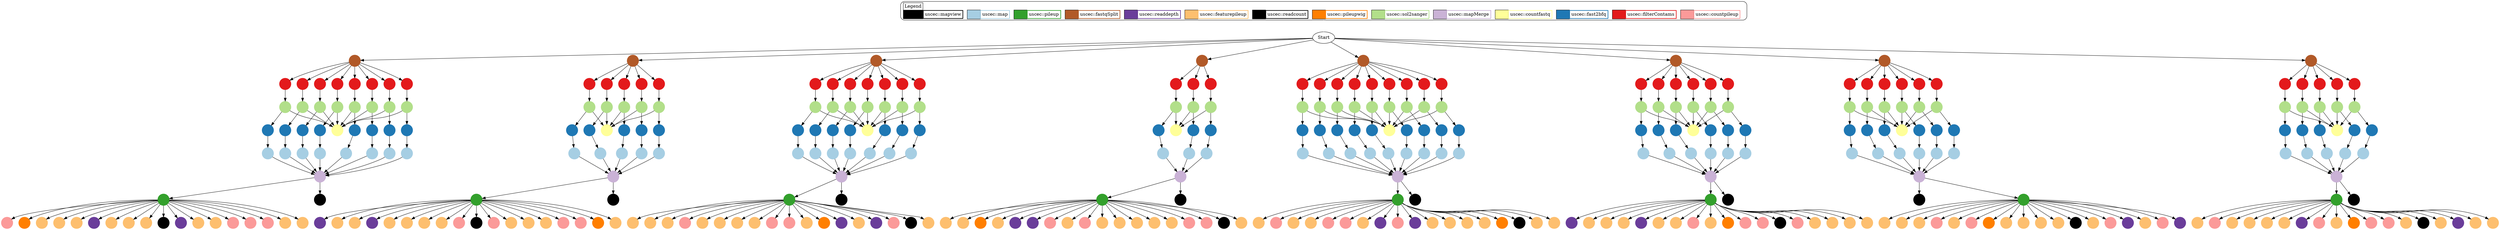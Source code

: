 digraph g {
"map_s_2_sequence.2.nocontam.bfq" [shape = "circle" style="filled" colorscheme="paired12" color=1 label = ""];
"fast2bfq_s_8_sequence.1.nocontam.fastq" [shape = "circle" style="filled" colorscheme="paired12" color=2 label = ""];
"sol2sanger_s_5_sequence.4.nocontam.txt" [shape = "circle" style="filled" colorscheme="paired12" color=3 label = ""];
"pileup_ResultCount_300ABCAAXX_s_5.map" [shape = "circle" style="filled" colorscheme="paired12" color=4 label = ""];
"countpileup_ResultCount_300ABCAAXX_s_2.pileup.gz-chonly" [shape = "circle" style="filled" colorscheme="paired12" color=5 label = ""];
"filterContams_s_6_sequence.5.txt" [shape = "circle" style="filled" colorscheme="paired12" color=6 label = ""];
"pileup_ResultCount_300ABCAAXX_s_8.map" [shape = "circle" style="filled" colorscheme="paired12" color=4 label = ""];
"featurepileup_300ABCAAXX8kg-exon11000" [shape = "circle" style="filled" colorscheme="paired12" color=7 label = ""];
"featurepileup_300ABCAAXX6Ku2008-Ring1B11000" [shape = "circle" style="filled" colorscheme="paired12" color=7 label = ""];
"fast2bfq_s_4_sequence.9.nocontam.fastq" [shape = "circle" style="filled" colorscheme="paired12" color=2 label = ""];
"featurepileup_300ABCAAXX3kim2007-ctcf11000" [shape = "circle" style="filled" colorscheme="paired12" color=7 label = ""];
"featurepileup_300ABCAAXX5kim2007-ctcf11000" [shape = "circle" style="filled" colorscheme="paired12" color=7 label = ""];
"pileupwig_300ABCAAXX21600" [shape = "circle" style="filled" colorscheme="paired12" color=8 label = ""];
"map_s_5_sequence.7.nocontam.bfq" [shape = "circle" style="filled" colorscheme="paired12" color=1 label = ""];
"sol2sanger_s_8_sequence.1.nocontam.txt" [shape = "circle" style="filled" colorscheme="paired12" color=3 label = ""];
"mapMerge_300ABCAAXX5" [shape = "circle" style="filled" colorscheme="paired12" color=9 label = ""];
"sol2sanger_s_4_sequence.6.nocontam.txt" [shape = "circle" style="filled" colorscheme="paired12" color=3 label = ""];
"readdepth_300ABCAAXX115000" [shape = "circle" style="filled" colorscheme="paired12" color=10 label = ""];
"featurepileup_300ABCAAXX4Ku2008-Ring1B11000" [shape = "circle" style="filled" colorscheme="paired12" color=7 label = ""];
"countfastq_300ABCAAXX8" [shape = "circle" style="filled" colorscheme="paired12" color=11 label = ""];
"map_s_8_sequence.5.nocontam.bfq" [shape = "circle" style="filled" colorscheme="paired12" color=1 label = ""];
"featurepileup_300ABCAAXX5kg-tssNoncgi11000" [shape = "circle" style="filled" colorscheme="paired12" color=7 label = ""];
"filterContams_s_2_sequence.1.txt" [shape = "circle" style="filled" colorscheme="paired12" color=6 label = ""];
"readdepth_300ABCAAXX705000" [shape = "circle" style="filled" colorscheme="paired12" color=10 label = ""];
"map_s_4_sequence.1.nocontam.bfq" [shape = "circle" style="filled" colorscheme="paired12" color=1 label = ""];
"filterContams_s_5_sequence.7.txt" [shape = "circle" style="filled" colorscheme="paired12" color=6 label = ""];
"fast2bfq_s_7_sequence.1.nocontam.fastq" [shape = "circle" style="filled" colorscheme="paired12" color=2 label = ""];
"countfastq_300ABCAAXX5" [shape = "circle" style="filled" colorscheme="paired12" color=11 label = ""];
"featurepileup_300ABCAAXX3Ku2008-Ring1B11000" [shape = "circle" style="filled" colorscheme="paired12" color=7 label = ""];
"filterContams_s_6_sequence.1.txt" [shape = "circle" style="filled" colorscheme="paired12" color=6 label = ""];
"featurepileup_300ABCAAXX6TJGG-exonNoTss11000" [shape = "circle" style="filled" colorscheme="paired12" color=7 label = ""];
"featurepileup_300ABCAAXX6kg-tssCgi11000" [shape = "circle" style="filled" colorscheme="paired12" color=7 label = ""];
"countfastq_300ABCAAXX6" [shape = "circle" style="filled" colorscheme="paired12" color=11 label = ""];
"map_s_6_sequence.2.nocontam.bfq" [shape = "circle" style="filled" colorscheme="paired12" color=1 label = ""];
"fast2bfq_s_6_sequence.4.nocontam.fastq" [shape = "circle" style="filled" colorscheme="paired12" color=2 label = ""];
"countpileup_ResultCount_300ABCAAXX_s_6.pileup.gz-cgonly" [shape = "circle" style="filled" colorscheme="paired12" color=5 label = ""];
"fastqSpit_s_7_sequence.txt" [shape = "circle" style="filled" colorscheme="paired12" color=12 label = ""];
"featurepileup_300ABCAAXX5TJGG-exonNoTss11000" [shape = "circle" style="filled" colorscheme="paired12" color=7 label = ""];
"featurepileup_300ABCAAXX6kim2007-ctcf11000" [shape = "circle" style="filled" colorscheme="paired12" color=7 label = ""];
"sol2sanger_s_4_sequence.7.nocontam.txt" [shape = "circle" style="filled" colorscheme="paired12" color=3 label = ""];
"fastqSpit_s_5_sequence.txt" [shape = "circle" style="filled" colorscheme="paired12" color=12 label = ""];
"countpileup_ResultCount_300ABCAAXX_s_5.pileup.gz-refComposition" [shape = "circle" style="filled" colorscheme="paired12" color=5 label = ""];
"countpileup_ResultCount_300ABCAAXX_s_8.pileup.gz-refComposition" [shape = "circle" style="filled" colorscheme="paired12" color=5 label = ""];
"map_s_8_sequence.1.nocontam.bfq" [shape = "circle" style="filled" colorscheme="paired12" color=1 label = ""];
"filterContams_s_5_sequence.2.txt" [shape = "circle" style="filled" colorscheme="paired12" color=6 label = ""];
"filterContams_s_3_sequence.3.txt" [shape = "circle" style="filled" colorscheme="paired12" color=6 label = ""];
"countpileup_ResultCount_300ABCAAXX_s_4.pileup.gz-refComposition" [shape = "circle" style="filled" colorscheme="paired12" color=5 label = ""];
"mapview_ResultCount_300ABCAAXX_s_8.map" [shape = "circle" style="filled" colorscheme="paired12" color=13 label = ""];
"map_s_4_sequence.6.nocontam.bfq" [shape = "circle" style="filled" colorscheme="paired12" color=1 label = ""];
"featurepileup_300ABCAAXX7kg-exon11000" [shape = "circle" style="filled" colorscheme="paired12" color=7 label = ""];
"fastqSpit_s_3_sequence.txt" [shape = "circle" style="filled" colorscheme="paired12" color=12 label = ""];
"filterContams_s_1_sequence.3.txt" [shape = "circle" style="filled" colorscheme="paired12" color=6 label = ""];
"sol2sanger_s_1_sequence.3.nocontam.txt" [shape = "circle" style="filled" colorscheme="paired12" color=3 label = ""];
"featurepileup_300ABCAAXX1kim2007-ctcf11000" [shape = "circle" style="filled" colorscheme="paired12" color=7 label = ""];
"countpileup_ResultCount_300ABCAAXX_s_6.pileup.gz-refComposition" [shape = "circle" style="filled" colorscheme="paired12" color=5 label = ""];
"sol2sanger_s_8_sequence.4.nocontam.txt" [shape = "circle" style="filled" colorscheme="paired12" color=3 label = ""];
"featurepileup_300ABCAAXX1kg-exon11000" [shape = "circle" style="filled" colorscheme="paired12" color=7 label = ""];
"map_s_6_sequence.4.nocontam.bfq" [shape = "circle" style="filled" colorscheme="paired12" color=1 label = ""];
"filterContams_s_4_sequence.2.txt" [shape = "circle" style="filled" colorscheme="paired12" color=6 label = ""];
"featurepileup_300ABCAAXX7kg-tssNoncgi11000" [shape = "circle" style="filled" colorscheme="paired12" color=7 label = ""];
"featurepileup_300ABCAAXX8RepeatMaskerSINE11000" [shape = "circle" style="filled" colorscheme="paired12" color=7 label = ""];
"map_s_4_sequence.7.nocontam.bfq" [shape = "circle" style="filled" colorscheme="paired12" color=1 label = ""];
"featurepileup_300ABCAAXX4guelen2008-LADs11000" [shape = "circle" style="filled" colorscheme="paired12" color=7 label = ""];
"featurepileup_300ABCAAXX1Ku2008-H3K2711000" [shape = "circle" style="filled" colorscheme="paired12" color=7 label = ""];
"sol2sanger_s_2_sequence.6.nocontam.txt" [shape = "circle" style="filled" colorscheme="paired12" color=3 label = ""];
"pileupwig_300ABCAAXX61600" [shape = "circle" style="filled" colorscheme="paired12" color=8 label = ""];
"fast2bfq_s_1_sequence.6.nocontam.fastq" [shape = "circle" style="filled" colorscheme="paired12" color=2 label = ""];
"filterContams_s_7_sequence.3.txt" [shape = "circle" style="filled" colorscheme="paired12" color=6 label = ""];
"map_s_3_sequence.1.nocontam.bfq" [shape = "circle" style="filled" colorscheme="paired12" color=1 label = ""];
"filterContams_s_5_sequence.1.txt" [shape = "circle" style="filled" colorscheme="paired12" color=6 label = ""];
"map_s_4_sequence.5.nocontam.bfq" [shape = "circle" style="filled" colorscheme="paired12" color=1 label = ""];
"map_s_5_sequence.4.nocontam.bfq" [shape = "circle" style="filled" colorscheme="paired12" color=1 label = ""];
"countfastq_300ABCAAXX2" [shape = "circle" style="filled" colorscheme="paired12" color=11 label = ""];
"sol2sanger_s_1_sequence.6.nocontam.txt" [shape = "circle" style="filled" colorscheme="paired12" color=3 label = ""];
"sol2sanger_s_1_sequence.2.nocontam.txt" [shape = "circle" style="filled" colorscheme="paired12" color=3 label = ""];
"fast2bfq_s_2_sequence.5.nocontam.fastq" [shape = "circle" style="filled" colorscheme="paired12" color=2 label = ""];
"featurepileup_300ABCAAXX4kg-tssNoncgi11000" [shape = "circle" style="filled" colorscheme="paired12" color=7 label = ""];
"readdepth_300ABCAAXX105000" [shape = "circle" style="filled" colorscheme="paired12" color=10 label = ""];
"mapMerge_300ABCAAXX6" [shape = "circle" style="filled" colorscheme="paired12" color=9 label = ""];
"fast2bfq_s_1_sequence.3.nocontam.fastq" [shape = "circle" style="filled" colorscheme="paired12" color=2 label = ""];
"pileup_ResultCount_300ABCAAXX_s_1.map" [shape = "circle" style="filled" colorscheme="paired12" color=4 label = ""];
"featurepileup_300ABCAAXX5Ku2008-H3K2711000" [shape = "circle" style="filled" colorscheme="paired12" color=7 label = ""];
"featurepileup_300ABCAAXX6kg-tssNoncgi11000" [shape = "circle" style="filled" colorscheme="paired12" color=7 label = ""];
"featurepileup_300ABCAAXX8kim2007-ctcf11000" [shape = "circle" style="filled" colorscheme="paired12" color=7 label = ""];
"featurepileup_300ABCAAXX1RepeatMaskerLINE11000" [shape = "circle" style="filled" colorscheme="paired12" color=7 label = ""];
"map_s_5_sequence.2.nocontam.bfq" [shape = "circle" style="filled" colorscheme="paired12" color=1 label = ""];
"filterContams_s_4_sequence.3.txt" [shape = "circle" style="filled" colorscheme="paired12" color=6 label = ""];
"countfastq_300ABCAAXX1" [shape = "circle" style="filled" colorscheme="paired12" color=11 label = ""];
"filterContams_s_4_sequence.5.txt" [shape = "circle" style="filled" colorscheme="paired12" color=6 label = ""];
"filterContams_s_2_sequence.4.txt" [shape = "circle" style="filled" colorscheme="paired12" color=6 label = ""];
"pileupwig_300ABCAAXX31600" [shape = "circle" style="filled" colorscheme="paired12" color=8 label = ""];
"featurepileup_300ABCAAXX5RepeatMaskerLINE11000" [shape = "circle" style="filled" colorscheme="paired12" color=7 label = ""];
"map_s_7_sequence.1.nocontam.bfq" [shape = "circle" style="filled" colorscheme="paired12" color=1 label = ""];
"filterContams_s_2_sequence.2.txt" [shape = "circle" style="filled" colorscheme="paired12" color=6 label = ""];
"featurepileup_300ABCAAXX8kg-tssCgi11000" [shape = "circle" style="filled" colorscheme="paired12" color=7 label = ""];
"filterContams_s_4_sequence.8.txt" [shape = "circle" style="filled" colorscheme="paired12" color=6 label = ""];
"countpileup_ResultCount_300ABCAAXX_s_4.pileup.gz-chonly" [shape = "circle" style="filled" colorscheme="paired12" color=5 label = ""];
"sol2sanger_s_2_sequence.8.nocontam.txt" [shape = "circle" style="filled" colorscheme="paired12" color=3 label = ""];
"countfastq_300ABCAAXX3" [shape = "circle" style="filled" colorscheme="paired12" color=11 label = ""];
"mapview_ResultCount_300ABCAAXX_s_5.map" [shape = "circle" style="filled" colorscheme="paired12" color=13 label = ""];
"map_s_4_sequence.3.nocontam.bfq" [shape = "circle" style="filled" colorscheme="paired12" color=1 label = ""];
"fast2bfq_s_6_sequence.5.nocontam.fastq" [shape = "circle" style="filled" colorscheme="paired12" color=2 label = ""];
"countfastq_300ABCAAXX4" [shape = "circle" style="filled" colorscheme="paired12" color=11 label = ""];
"featurepileup_300ABCAAXX2kg-tssCgi11000" [shape = "circle" style="filled" colorscheme="paired12" color=7 label = ""];
"sol2sanger_s_4_sequence.5.nocontam.txt" [shape = "circle" style="filled" colorscheme="paired12" color=3 label = ""];
"featurepileup_300ABCAAXX5kg-exon11000" [shape = "circle" style="filled" colorscheme="paired12" color=7 label = ""];
"featurepileup_300ABCAAXX3kg-tssNoncgi11000" [shape = "circle" style="filled" colorscheme="paired12" color=7 label = ""];
"pileup_ResultCount_300ABCAAXX_s_7.map" [shape = "circle" style="filled" colorscheme="paired12" color=4 label = ""];
"readdepth_300ABCAAXX715000" [shape = "circle" style="filled" colorscheme="paired12" color=10 label = ""];
"filterContams_s_5_sequence.6.txt" [shape = "circle" style="filled" colorscheme="paired12" color=6 label = ""];
"pileup_ResultCount_300ABCAAXX_s_2.map" [shape = "circle" style="filled" colorscheme="paired12" color=4 label = ""];
"filterContams_s_6_sequence.3.txt" [shape = "circle" style="filled" colorscheme="paired12" color=6 label = ""];
"fast2bfq_s_2_sequence.3.nocontam.fastq" [shape = "circle" style="filled" colorscheme="paired12" color=2 label = ""];
"fast2bfq_s_5_sequence.1.nocontam.fastq" [shape = "circle" style="filled" colorscheme="paired12" color=2 label = ""];
"sol2sanger_s_5_sequence.1.nocontam.txt" [shape = "circle" style="filled" colorscheme="paired12" color=3 label = ""];
"map_s_8_sequence.3.nocontam.bfq" [shape = "circle" style="filled" colorscheme="paired12" color=1 label = ""];
"featurepileup_300ABCAAXX8guelen2008-LADs11000" [shape = "circle" style="filled" colorscheme="paired12" color=7 label = ""];
"fast2bfq_s_7_sequence.4.nocontam.fastq" [shape = "circle" style="filled" colorscheme="paired12" color=2 label = ""];
"sol2sanger_s_2_sequence.4.nocontam.txt" [shape = "circle" style="filled" colorscheme="paired12" color=3 label = ""];
"filterContams_s_4_sequence.4.txt" [shape = "circle" style="filled" colorscheme="paired12" color=6 label = ""];
"filterContams_s_8_sequence.2.txt" [shape = "circle" style="filled" colorscheme="paired12" color=6 label = ""];
"filterContams_s_1_sequence.6.txt" [shape = "circle" style="filled" colorscheme="paired12" color=6 label = ""];
"filterContams_s_8_sequence.3.txt" [shape = "circle" style="filled" colorscheme="paired12" color=6 label = ""];
"fast2bfq_s_5_sequence.5.nocontam.fastq" [shape = "circle" style="filled" colorscheme="paired12" color=2 label = ""];
"featurepileup_300ABCAAXX5kg-tssCgi11000" [shape = "circle" style="filled" colorscheme="paired12" color=7 label = ""];
"readdepth_300ABCAAXX805000" [shape = "circle" style="filled" colorscheme="paired12" color=10 label = ""];
"fast2bfq_s_4_sequence.2.nocontam.fastq" [shape = "circle" style="filled" colorscheme="paired12" color=2 label = ""];
"filterContams_s_1_sequence.5.txt" [shape = "circle" style="filled" colorscheme="paired12" color=6 label = ""];
"fast2bfq_s_6_sequence.3.nocontam.fastq" [shape = "circle" style="filled" colorscheme="paired12" color=2 label = ""];
"sol2sanger_s_6_sequence.6.nocontam.txt" [shape = "circle" style="filled" colorscheme="paired12" color=3 label = ""];
"sol2sanger_s_7_sequence.4.nocontam.txt" [shape = "circle" style="filled" colorscheme="paired12" color=3 label = ""];
"sol2sanger_s_2_sequence.5.nocontam.txt" [shape = "circle" style="filled" colorscheme="paired12" color=3 label = ""];
"filterContams_s_4_sequence.7.txt" [shape = "circle" style="filled" colorscheme="paired12" color=6 label = ""];
"countpileup_ResultCount_300ABCAAXX_s_5.pileup.gz" [shape = "circle" style="filled" colorscheme="paired12" color=5 label = ""];
"featurepileup_300ABCAAXX2kg-exon11000" [shape = "circle" style="filled" colorscheme="paired12" color=7 label = ""];
"sol2sanger_s_2_sequence.7.nocontam.txt" [shape = "circle" style="filled" colorscheme="paired12" color=3 label = ""];
"featurepileup_300ABCAAXX1kg-tssNoncgi11000" [shape = "circle" style="filled" colorscheme="paired12" color=7 label = ""];
"countpileup_ResultCount_300ABCAAXX_s_5.pileup.gz-cgonly" [shape = "circle" style="filled" colorscheme="paired12" color=5 label = ""];
"countpileup_ResultCount_300ABCAAXX_s_1.pileup.gz-refComposition" [shape = "circle" style="filled" colorscheme="paired12" color=5 label = ""];
"fastqSpit_s_2_sequence.txt" [shape = "circle" style="filled" colorscheme="paired12" color=12 label = ""];
"sol2sanger_s_3_sequence.2.nocontam.txt" [shape = "circle" style="filled" colorscheme="paired12" color=3 label = ""];
"featurepileup_300ABCAAXX1kg-tssCgi11000" [shape = "circle" style="filled" colorscheme="paired12" color=7 label = ""];
"countpileup_ResultCount_300ABCAAXX_s_4.pileup.gz" [shape = "circle" style="filled" colorscheme="paired12" color=5 label = ""];
"featurepileup_300ABCAAXX5guelen2008-LADs11000" [shape = "circle" style="filled" colorscheme="paired12" color=7 label = ""];
"map_s_6_sequence.6.nocontam.bfq" [shape = "circle" style="filled" colorscheme="paired12" color=1 label = ""];
"mapMerge_300ABCAAXX1" [shape = "circle" style="filled" colorscheme="paired12" color=9 label = ""];
"map_s_7_sequence.2.nocontam.bfq" [shape = "circle" style="filled" colorscheme="paired12" color=1 label = ""];
"filterContams_s_4_sequence.1.txt" [shape = "circle" style="filled" colorscheme="paired12" color=6 label = ""];
"pileup_ResultCount_300ABCAAXX_s_3.map" [shape = "circle" style="filled" colorscheme="paired12" color=4 label = ""];
"readdepth_300ABCAAXX315000" [shape = "circle" style="filled" colorscheme="paired12" color=10 label = ""];
"pileupwig_300ABCAAXX11600" [shape = "circle" style="filled" colorscheme="paired12" color=8 label = ""];
"countfastq_300ABCAAXX7" [shape = "circle" style="filled" colorscheme="paired12" color=11 label = ""];
"featurepileup_300ABCAAXX2TJGG-exonNoTss11000" [shape = "circle" style="filled" colorscheme="paired12" color=7 label = ""];
"readdepth_300ABCAAXX215000" [shape = "circle" style="filled" colorscheme="paired12" color=10 label = ""];
"map_s_1_sequence.2.nocontam.bfq" [shape = "circle" style="filled" colorscheme="paired12" color=1 label = ""];
"readdepth_300ABCAAXX305000" [shape = "circle" style="filled" colorscheme="paired12" color=10 label = ""];
"map_s_2_sequence.8.nocontam.bfq" [shape = "circle" style="filled" colorscheme="paired12" color=1 label = ""];
"filterContams_s_8_sequence.1.txt" [shape = "circle" style="filled" colorscheme="paired12" color=6 label = ""];
"featurepileup_300ABCAAXX7kim2007-ctcf11000" [shape = "circle" style="filled" colorscheme="paired12" color=7 label = ""];
"filterContams_s_5_sequence.4.txt" [shape = "circle" style="filled" colorscheme="paired12" color=6 label = ""];
"fast2bfq_s_3_sequence.2.nocontam.fastq" [shape = "circle" style="filled" colorscheme="paired12" color=2 label = ""];
"fast2bfq_s_1_sequence.1.nocontam.fastq" [shape = "circle" style="filled" colorscheme="paired12" color=2 label = ""];
"map_s_1_sequence.1.nocontam.bfq" [shape = "circle" style="filled" colorscheme="paired12" color=1 label = ""];
"mapMerge_300ABCAAXX2" [shape = "circle" style="filled" colorscheme="paired12" color=9 label = ""];
"sol2sanger_s_4_sequence.9.nocontam.txt" [shape = "circle" style="filled" colorscheme="paired12" color=3 label = ""];
"featurepileup_300ABCAAXX4kg-exon11000" [shape = "circle" style="filled" colorscheme="paired12" color=7 label = ""];
"readdepth_300ABCAAXX405000" [shape = "circle" style="filled" colorscheme="paired12" color=10 label = ""];
"map_s_3_sequence.2.nocontam.bfq" [shape = "circle" style="filled" colorscheme="paired12" color=1 label = ""];
"fastqSpit_s_4_sequence.txt" [shape = "circle" style="filled" colorscheme="paired12" color=12 label = ""];
"featurepileup_300ABCAAXX2guelen2008-LADs11000" [shape = "circle" style="filled" colorscheme="paired12" color=7 label = ""];
"featurepileup_300ABCAAXX2RepeatMaskerSINE11000" [shape = "circle" style="filled" colorscheme="paired12" color=7 label = ""];
"featurepileup_300ABCAAXX2Ku2008-H3K2711000" [shape = "circle" style="filled" colorscheme="paired12" color=7 label = ""];
"pileupwig_300ABCAAXX51600" [shape = "circle" style="filled" colorscheme="paired12" color=8 label = ""];
"map_s_7_sequence.4.nocontam.bfq" [shape = "circle" style="filled" colorscheme="paired12" color=1 label = ""];
"featurepileup_300ABCAAXX7Ku2008-Ring1B11000" [shape = "circle" style="filled" colorscheme="paired12" color=7 label = ""];
"featurepileup_300ABCAAXX7guelen2008-LADs11000" [shape = "circle" style="filled" colorscheme="paired12" color=7 label = ""];
"readdepth_300ABCAAXX515000" [shape = "circle" style="filled" colorscheme="paired12" color=10 label = ""];
"featurepileup_300ABCAAXX5Ku2008-Ring1B11000" [shape = "circle" style="filled" colorscheme="paired12" color=7 label = ""];
"sol2sanger_s_4_sequence.8.nocontam.txt" [shape = "circle" style="filled" colorscheme="paired12" color=3 label = ""];
"sol2sanger_s_8_sequence.3.nocontam.txt" [shape = "circle" style="filled" colorscheme="paired12" color=3 label = ""];
"countpileup_ResultCount_300ABCAAXX_s_8.pileup.gz-cgonly" [shape = "circle" style="filled" colorscheme="paired12" color=5 label = ""];
"fastqSpit_s_1_sequence.txt" [shape = "circle" style="filled" colorscheme="paired12" color=12 label = ""];
"fast2bfq_s_2_sequence.2.nocontam.fastq" [shape = "circle" style="filled" colorscheme="paired12" color=2 label = ""];
"fast2bfq_s_1_sequence.5.nocontam.fastq" [shape = "circle" style="filled" colorscheme="paired12" color=2 label = ""];
"filterContams_s_2_sequence.6.txt" [shape = "circle" style="filled" colorscheme="paired12" color=6 label = ""];
"map_s_4_sequence.8.nocontam.bfq" [shape = "circle" style="filled" colorscheme="paired12" color=1 label = ""];
"fast2bfq_s_2_sequence.8.nocontam.fastq" [shape = "circle" style="filled" colorscheme="paired12" color=2 label = ""];
"fast2bfq_s_1_sequence.4.nocontam.fastq" [shape = "circle" style="filled" colorscheme="paired12" color=2 label = ""];
"mapview_ResultCount_300ABCAAXX_s_6.map" [shape = "circle" style="filled" colorscheme="paired12" color=13 label = ""];
"fast2bfq_s_4_sequence.1.nocontam.fastq" [shape = "circle" style="filled" colorscheme="paired12" color=2 label = ""];
"sol2sanger_s_6_sequence.5.nocontam.txt" [shape = "circle" style="filled" colorscheme="paired12" color=3 label = ""];
"fast2bfq_s_4_sequence.4.nocontam.fastq" [shape = "circle" style="filled" colorscheme="paired12" color=2 label = ""];
"map_s_3_sequence.3.nocontam.bfq" [shape = "circle" style="filled" colorscheme="paired12" color=1 label = ""];
"filterContams_s_1_sequence.4.txt" [shape = "circle" style="filled" colorscheme="paired12" color=6 label = ""];
"sol2sanger_s_8_sequence.2.nocontam.txt" [shape = "circle" style="filled" colorscheme="paired12" color=3 label = ""];
"countpileup_ResultCount_300ABCAAXX_s_1.pileup.gz-cgonly" [shape = "circle" style="filled" colorscheme="paired12" color=5 label = ""];
"countpileup_ResultCount_300ABCAAXX_s_1.pileup.gz-chonly" [shape = "circle" style="filled" colorscheme="paired12" color=5 label = ""];
"featurepileup_300ABCAAXX7kg-tssCgi11000" [shape = "circle" style="filled" colorscheme="paired12" color=7 label = ""];
"countpileup_ResultCount_300ABCAAXX_s_3.pileup.gz-refComposition" [shape = "circle" style="filled" colorscheme="paired12" color=5 label = ""];
"readcount_300ABCAAXX2" [shape = "circle" style="filled" colorscheme="paired12" color=14 label = ""];
"readcount_300ABCAAXX1" [shape = "circle" style="filled" colorscheme="paired12" color=14 label = ""];
"sol2sanger_s_6_sequence.3.nocontam.txt" [shape = "circle" style="filled" colorscheme="paired12" color=3 label = ""];
"filterContams_s_5_sequence.5.txt" [shape = "circle" style="filled" colorscheme="paired12" color=6 label = ""];
"sol2sanger_s_5_sequence.7.nocontam.txt" [shape = "circle" style="filled" colorscheme="paired12" color=3 label = ""];
"countpileup_ResultCount_300ABCAAXX_s_4.pileup.gz-cgonly" [shape = "circle" style="filled" colorscheme="paired12" color=5 label = ""];
"mapMerge_300ABCAAXX3" [shape = "circle" style="filled" colorscheme="paired12" color=9 label = ""];
"readdepth_300ABCAAXX415000" [shape = "circle" style="filled" colorscheme="paired12" color=10 label = ""];
"fast2bfq_s_8_sequence.3.nocontam.fastq" [shape = "circle" style="filled" colorscheme="paired12" color=2 label = ""];
"featurepileup_300ABCAAXX6kg-exon11000" [shape = "circle" style="filled" colorscheme="paired12" color=7 label = ""];
"fast2bfq_s_7_sequence.3.nocontam.fastq" [shape = "circle" style="filled" colorscheme="paired12" color=2 label = ""];
"fast2bfq_s_7_sequence.2.nocontam.fastq" [shape = "circle" style="filled" colorscheme="paired12" color=2 label = ""];
"featurepileup_300ABCAAXX4kg-tssCgi11000" [shape = "circle" style="filled" colorscheme="paired12" color=7 label = ""];
"readdepth_300ABCAAXX205000" [shape = "circle" style="filled" colorscheme="paired12" color=10 label = ""];
"fast2bfq_s_6_sequence.1.nocontam.fastq" [shape = "circle" style="filled" colorscheme="paired12" color=2 label = ""];
"featurepileup_300ABCAAXX3TJGG-exonNoTss11000" [shape = "circle" style="filled" colorscheme="paired12" color=7 label = ""];
"filterContams_s_6_sequence.2.txt" [shape = "circle" style="filled" colorscheme="paired12" color=6 label = ""];
"fast2bfq_s_8_sequence.4.nocontam.fastq" [shape = "circle" style="filled" colorscheme="paired12" color=2 label = ""];
"featurepileup_300ABCAAXX8Ku2008-Ring1B11000" [shape = "circle" style="filled" colorscheme="paired12" color=7 label = ""];
"pileup_ResultCount_300ABCAAXX_s_4.map" [shape = "circle" style="filled" colorscheme="paired12" color=4 label = ""];
"fast2bfq_s_8_sequence.5.nocontam.fastq" [shape = "circle" style="filled" colorscheme="paired12" color=2 label = ""];
"countpileup_ResultCount_300ABCAAXX_s_7.pileup.gz" [shape = "circle" style="filled" colorscheme="paired12" color=5 label = ""];
"filterContams_s_2_sequence.5.txt" [shape = "circle" style="filled" colorscheme="paired12" color=6 label = ""];
"sol2sanger_s_6_sequence.2.nocontam.txt" [shape = "circle" style="filled" colorscheme="paired12" color=3 label = ""];
"map_s_2_sequence.6.nocontam.bfq" [shape = "circle" style="filled" colorscheme="paired12" color=1 label = ""];
"pileup_ResultCount_300ABCAAXX_s_6.map" [shape = "circle" style="filled" colorscheme="paired12" color=4 label = ""];
"filterContams_s_4_sequence.9.txt" [shape = "circle" style="filled" colorscheme="paired12" color=6 label = ""];
"countpileup_ResultCount_300ABCAAXX_s_3.pileup.gz" [shape = "circle" style="filled" colorscheme="paired12" color=5 label = ""];
"pileupwig_300ABCAAXX81600" [shape = "circle" style="filled" colorscheme="paired12" color=8 label = ""];
"fast2bfq_s_4_sequence.3.nocontam.fastq" [shape = "circle" style="filled" colorscheme="paired12" color=2 label = ""];
"featurepileup_300ABCAAXX2kg-tssNoncgi11000" [shape = "circle" style="filled" colorscheme="paired12" color=7 label = ""];
"map_s_1_sequence.3.nocontam.bfq" [shape = "circle" style="filled" colorscheme="paired12" color=1 label = ""];
"fast2bfq_s_6_sequence.6.nocontam.fastq" [shape = "circle" style="filled" colorscheme="paired12" color=2 label = ""];
"featurepileup_300ABCAAXX4Ku2008-H3K2711000" [shape = "circle" style="filled" colorscheme="paired12" color=7 label = ""];
"filterContams_s_2_sequence.3.txt" [shape = "circle" style="filled" colorscheme="paired12" color=6 label = ""];
"filterContams_s_2_sequence.7.txt" [shape = "circle" style="filled" colorscheme="paired12" color=6 label = ""];
"countpileup_ResultCount_300ABCAAXX_s_1.pileup.gz" [shape = "circle" style="filled" colorscheme="paired12" color=5 label = ""];
"sol2sanger_s_1_sequence.5.nocontam.txt" [shape = "circle" style="filled" colorscheme="paired12" color=3 label = ""];
"map_s_5_sequence.1.nocontam.bfq" [shape = "circle" style="filled" colorscheme="paired12" color=1 label = ""];
"sol2sanger_s_4_sequence.2.nocontam.txt" [shape = "circle" style="filled" colorscheme="paired12" color=3 label = ""];
"sol2sanger_s_2_sequence.3.nocontam.txt" [shape = "circle" style="filled" colorscheme="paired12" color=3 label = ""];
"map_s_6_sequence.3.nocontam.bfq" [shape = "circle" style="filled" colorscheme="paired12" color=1 label = ""];
"featurepileup_300ABCAAXX2kim2007-ctcf11000" [shape = "circle" style="filled" colorscheme="paired12" color=7 label = ""];
"featurepileup_300ABCAAXX4kim2007-ctcf11000" [shape = "circle" style="filled" colorscheme="paired12" color=7 label = ""];
"sol2sanger_s_7_sequence.1.nocontam.txt" [shape = "circle" style="filled" colorscheme="paired12" color=3 label = ""];
"filterContams_s_7_sequence.4.txt" [shape = "circle" style="filled" colorscheme="paired12" color=6 label = ""];
"featurepileup_300ABCAAXX6guelen2008-LADs11000" [shape = "circle" style="filled" colorscheme="paired12" color=7 label = ""];
"countpileup_ResultCount_300ABCAAXX_s_8.pileup.gz" [shape = "circle" style="filled" colorscheme="paired12" color=5 label = ""];
"map_s_1_sequence.4.nocontam.bfq" [shape = "circle" style="filled" colorscheme="paired12" color=1 label = ""];
"countpileup_ResultCount_300ABCAAXX_s_2.pileup.gz" [shape = "circle" style="filled" colorscheme="paired12" color=5 label = ""];
"readcount_300ABCAAXX7" [shape = "circle" style="filled" colorscheme="paired12" color=14 label = ""];
"map_s_7_sequence.3.nocontam.bfq" [shape = "circle" style="filled" colorscheme="paired12" color=1 label = ""];
"countpileup_ResultCount_300ABCAAXX_s_7.pileup.gz-refComposition" [shape = "circle" style="filled" colorscheme="paired12" color=5 label = ""];
"featurepileup_300ABCAAXX7RepeatMaskerSINE11000" [shape = "circle" style="filled" colorscheme="paired12" color=7 label = ""];
"featurepileup_300ABCAAXX4TJGG-exonNoTss11000" [shape = "circle" style="filled" colorscheme="paired12" color=7 label = ""];
"mapview_ResultCount_300ABCAAXX_s_1.map" [shape = "circle" style="filled" colorscheme="paired12" color=13 label = ""];
"featurepileup_300ABCAAXX3RepeatMaskerSINE11000" [shape = "circle" style="filled" colorscheme="paired12" color=7 label = ""];
"sol2sanger_s_3_sequence.3.nocontam.txt" [shape = "circle" style="filled" colorscheme="paired12" color=3 label = ""];
"mapview_ResultCount_300ABCAAXX_s_2.map" [shape = "circle" style="filled" colorscheme="paired12" color=13 label = ""];
"sol2sanger_s_1_sequence.1.nocontam.txt" [shape = "circle" style="filled" colorscheme="paired12" color=3 label = ""];
"sol2sanger_s_4_sequence.4.nocontam.txt" [shape = "circle" style="filled" colorscheme="paired12" color=3 label = ""];
"featurepileup_300ABCAAXX1TJGG-exonNoTss11000" [shape = "circle" style="filled" colorscheme="paired12" color=7 label = ""];
"featurepileup_300ABCAAXX3kg-exon11000" [shape = "circle" style="filled" colorscheme="paired12" color=7 label = ""];
"countpileup_ResultCount_300ABCAAXX_s_8.pileup.gz-chonly" [shape = "circle" style="filled" colorscheme="paired12" color=5 label = ""];
"map_s_5_sequence.6.nocontam.bfq" [shape = "circle" style="filled" colorscheme="paired12" color=1 label = ""];
"mapMerge_300ABCAAXX4" [shape = "circle" style="filled" colorscheme="paired12" color=9 label = ""];
"map_s_2_sequence.5.nocontam.bfq" [shape = "circle" style="filled" colorscheme="paired12" color=1 label = ""];
"fast2bfq_s_6_sequence.2.nocontam.fastq" [shape = "circle" style="filled" colorscheme="paired12" color=2 label = ""];
"map_s_4_sequence.4.nocontam.bfq" [shape = "circle" style="filled" colorscheme="paired12" color=1 label = ""];
"map_s_5_sequence.5.nocontam.bfq" [shape = "circle" style="filled" colorscheme="paired12" color=1 label = ""];
"featurepileup_300ABCAAXX6RepeatMaskerLINE11000" [shape = "circle" style="filled" colorscheme="paired12" color=7 label = ""];
"sol2sanger_s_5_sequence.2.nocontam.txt" [shape = "circle" style="filled" colorscheme="paired12" color=3 label = ""];
"readcount_300ABCAAXX6" [shape = "circle" style="filled" colorscheme="paired12" color=14 label = ""];
"featurepileup_300ABCAAXX8TJGG-exonNoTss11000" [shape = "circle" style="filled" colorscheme="paired12" color=7 label = ""];
"filterContams_s_3_sequence.1.txt" [shape = "circle" style="filled" colorscheme="paired12" color=6 label = ""];
"mapview_ResultCount_300ABCAAXX_s_4.map" [shape = "circle" style="filled" colorscheme="paired12" color=13 label = ""];
"map_s_6_sequence.1.nocontam.bfq" [shape = "circle" style="filled" colorscheme="paired12" color=1 label = ""];
"pileupwig_300ABCAAXX41600" [shape = "circle" style="filled" colorscheme="paired12" color=8 label = ""];
"filterContams_s_7_sequence.5.txt" [shape = "circle" style="filled" colorscheme="paired12" color=6 label = ""];
"sol2sanger_s_5_sequence.6.nocontam.txt" [shape = "circle" style="filled" colorscheme="paired12" color=3 label = ""];
"filterContams_s_5_sequence.3.txt" [shape = "circle" style="filled" colorscheme="paired12" color=6 label = ""];
"filterContams_s_6_sequence.6.txt" [shape = "circle" style="filled" colorscheme="paired12" color=6 label = ""];
"featurepileup_300ABCAAXX3guelen2008-LADs11000" [shape = "circle" style="filled" colorscheme="paired12" color=7 label = ""];
"map_s_2_sequence.1.nocontam.bfq" [shape = "circle" style="filled" colorscheme="paired12" color=1 label = ""];
"readcount_300ABCAAXX8" [shape = "circle" style="filled" colorscheme="paired12" color=14 label = ""];
"featurepileup_300ABCAAXX1RepeatMaskerSINE11000" [shape = "circle" style="filled" colorscheme="paired12" color=7 label = ""];
"fast2bfq_s_3_sequence.3.nocontam.fastq" [shape = "circle" style="filled" colorscheme="paired12" color=2 label = ""];
"sol2sanger_s_8_sequence.5.nocontam.txt" [shape = "circle" style="filled" colorscheme="paired12" color=3 label = ""];
"map_s_1_sequence.6.nocontam.bfq" [shape = "circle" style="filled" colorscheme="paired12" color=1 label = ""];
"fast2bfq_s_4_sequence.6.nocontam.fastq" [shape = "circle" style="filled" colorscheme="paired12" color=2 label = ""];
"fast2bfq_s_7_sequence.5.nocontam.fastq" [shape = "circle" style="filled" colorscheme="paired12" color=2 label = ""];
"fast2bfq_s_5_sequence.4.nocontam.fastq" [shape = "circle" style="filled" colorscheme="paired12" color=2 label = ""];
"sol2sanger_s_7_sequence.3.nocontam.txt" [shape = "circle" style="filled" colorscheme="paired12" color=3 label = ""];
"countpileup_ResultCount_300ABCAAXX_s_2.pileup.gz-refComposition" [shape = "circle" style="filled" colorscheme="paired12" color=5 label = ""];
"map_s_5_sequence.3.nocontam.bfq" [shape = "circle" style="filled" colorscheme="paired12" color=1 label = ""];
"fast2bfq_s_5_sequence.7.nocontam.fastq" [shape = "circle" style="filled" colorscheme="paired12" color=2 label = ""];
"featurepileup_300ABCAAXX6Ku2008-H3K2711000" [shape = "circle" style="filled" colorscheme="paired12" color=7 label = ""];
"countpileup_ResultCount_300ABCAAXX_s_2.pileup.gz-cgonly" [shape = "circle" style="filled" colorscheme="paired12" color=5 label = ""];
"sol2sanger_s_6_sequence.1.nocontam.txt" [shape = "circle" style="filled" colorscheme="paired12" color=3 label = ""];
"fast2bfq_s_2_sequence.7.nocontam.fastq" [shape = "circle" style="filled" colorscheme="paired12" color=2 label = ""];
"mapMerge_300ABCAAXX7" [shape = "circle" style="filled" colorscheme="paired12" color=9 label = ""];
"countpileup_ResultCount_300ABCAAXX_s_6.pileup.gz-chonly" [shape = "circle" style="filled" colorscheme="paired12" color=5 label = ""];
"sol2sanger_s_7_sequence.2.nocontam.txt" [shape = "circle" style="filled" colorscheme="paired12" color=3 label = ""];
"fast2bfq_s_2_sequence.1.nocontam.fastq" [shape = "circle" style="filled" colorscheme="paired12" color=2 label = ""];
"featurepileup_300ABCAAXX1Ku2008-Ring1B11000" [shape = "circle" style="filled" colorscheme="paired12" color=7 label = ""];
"filterContams_s_1_sequence.2.txt" [shape = "circle" style="filled" colorscheme="paired12" color=6 label = ""];
"fast2bfq_s_1_sequence.2.nocontam.fastq" [shape = "circle" style="filled" colorscheme="paired12" color=2 label = ""];
"mapMerge_300ABCAAXX8" [shape = "circle" style="filled" colorscheme="paired12" color=9 label = ""];
"fast2bfq_s_5_sequence.3.nocontam.fastq" [shape = "circle" style="filled" colorscheme="paired12" color=2 label = ""];
"readdepth_300ABCAAXX505000" [shape = "circle" style="filled" colorscheme="paired12" color=10 label = ""];
"map_s_2_sequence.4.nocontam.bfq" [shape = "circle" style="filled" colorscheme="paired12" color=1 label = ""];
"featurepileup_300ABCAAXX8Ku2008-H3K2711000" [shape = "circle" style="filled" colorscheme="paired12" color=7 label = ""];
"fast2bfq_s_5_sequence.6.nocontam.fastq" [shape = "circle" style="filled" colorscheme="paired12" color=2 label = ""];
"featurepileup_300ABCAAXX3kg-tssCgi11000" [shape = "circle" style="filled" colorscheme="paired12" color=7 label = ""];
"fast2bfq_s_3_sequence.1.nocontam.fastq" [shape = "circle" style="filled" colorscheme="paired12" color=2 label = ""];
"readdepth_300ABCAAXX815000" [shape = "circle" style="filled" colorscheme="paired12" color=10 label = ""];
"readdepth_300ABCAAXX605000" [shape = "circle" style="filled" colorscheme="paired12" color=10 label = ""];
"fast2bfq_s_2_sequence.6.nocontam.fastq" [shape = "circle" style="filled" colorscheme="paired12" color=2 label = ""];
"featurepileup_300ABCAAXX3Ku2008-H3K2711000" [shape = "circle" style="filled" colorscheme="paired12" color=7 label = ""];
"countpileup_ResultCount_300ABCAAXX_s_3.pileup.gz-cgonly" [shape = "circle" style="filled" colorscheme="paired12" color=5 label = ""];
"countpileup_ResultCount_300ABCAAXX_s_5.pileup.gz-chonly" [shape = "circle" style="filled" colorscheme="paired12" color=5 label = ""];
"fast2bfq_s_4_sequence.5.nocontam.fastq" [shape = "circle" style="filled" colorscheme="paired12" color=2 label = ""];
"sol2sanger_s_4_sequence.1.nocontam.txt" [shape = "circle" style="filled" colorscheme="paired12" color=3 label = ""];
"readcount_300ABCAAXX5" [shape = "circle" style="filled" colorscheme="paired12" color=14 label = ""];
"fastqSpit_s_6_sequence.txt" [shape = "circle" style="filled" colorscheme="paired12" color=12 label = ""];
"featurepileup_300ABCAAXX2RepeatMaskerLINE11000" [shape = "circle" style="filled" colorscheme="paired12" color=7 label = ""];
"fast2bfq_s_4_sequence.7.nocontam.fastq" [shape = "circle" style="filled" colorscheme="paired12" color=2 label = ""];
"map_s_8_sequence.2.nocontam.bfq" [shape = "circle" style="filled" colorscheme="paired12" color=1 label = ""];
"filterContams_s_7_sequence.1.txt" [shape = "circle" style="filled" colorscheme="paired12" color=6 label = ""];
"fast2bfq_s_4_sequence.8.nocontam.fastq" [shape = "circle" style="filled" colorscheme="paired12" color=2 label = ""];
"featurepileup_300ABCAAXX7RepeatMaskerLINE11000" [shape = "circle" style="filled" colorscheme="paired12" color=7 label = ""];
"fast2bfq_s_8_sequence.2.nocontam.fastq" [shape = "circle" style="filled" colorscheme="paired12" color=2 label = ""];
"sol2sanger_s_7_sequence.5.nocontam.txt" [shape = "circle" style="filled" colorscheme="paired12" color=3 label = ""];
"mapview_ResultCount_300ABCAAXX_s_7.map" [shape = "circle" style="filled" colorscheme="paired12" color=13 label = ""];
"filterContams_s_7_sequence.2.txt" [shape = "circle" style="filled" colorscheme="paired12" color=6 label = ""];
"featurepileup_300ABCAAXX6RepeatMaskerSINE11000" [shape = "circle" style="filled" colorscheme="paired12" color=7 label = ""];
"featurepileup_300ABCAAXX8kg-tssNoncgi11000" [shape = "circle" style="filled" colorscheme="paired12" color=7 label = ""];
"sol2sanger_s_2_sequence.2.nocontam.txt" [shape = "circle" style="filled" colorscheme="paired12" color=3 label = ""];
"featurepileup_300ABCAAXX8RepeatMaskerLINE11000" [shape = "circle" style="filled" colorscheme="paired12" color=7 label = ""];
"countpileup_ResultCount_300ABCAAXX_s_6.pileup.gz" [shape = "circle" style="filled" colorscheme="paired12" color=5 label = ""];
"readcount_300ABCAAXX4" [shape = "circle" style="filled" colorscheme="paired12" color=14 label = ""];
"featurepileup_300ABCAAXX7Ku2008-H3K2711000" [shape = "circle" style="filled" colorscheme="paired12" color=7 label = ""];
"filterContams_s_6_sequence.4.txt" [shape = "circle" style="filled" colorscheme="paired12" color=6 label = ""];
"map_s_8_sequence.4.nocontam.bfq" [shape = "circle" style="filled" colorscheme="paired12" color=1 label = ""];
"sol2sanger_s_2_sequence.1.nocontam.txt" [shape = "circle" style="filled" colorscheme="paired12" color=3 label = ""];
"map_s_2_sequence.3.nocontam.bfq" [shape = "circle" style="filled" colorscheme="paired12" color=1 label = ""];
"map_s_4_sequence.2.nocontam.bfq" [shape = "circle" style="filled" colorscheme="paired12" color=1 label = ""];
"map_s_1_sequence.5.nocontam.bfq" [shape = "circle" style="filled" colorscheme="paired12" color=1 label = ""];
"sol2sanger_s_4_sequence.3.nocontam.txt" [shape = "circle" style="filled" colorscheme="paired12" color=3 label = ""];
"fastqSpit_s_8_sequence.txt" [shape = "circle" style="filled" colorscheme="paired12" color=12 label = ""];
"countpileup_ResultCount_300ABCAAXX_s_7.pileup.gz-cgonly" [shape = "circle" style="filled" colorscheme="paired12" color=5 label = ""];
"filterContams_s_1_sequence.1.txt" [shape = "circle" style="filled" colorscheme="paired12" color=6 label = ""];
"sol2sanger_s_1_sequence.4.nocontam.txt" [shape = "circle" style="filled" colorscheme="paired12" color=3 label = ""];
"filterContams_s_8_sequence.5.txt" [shape = "circle" style="filled" colorscheme="paired12" color=6 label = ""];
"fast2bfq_s_2_sequence.4.nocontam.fastq" [shape = "circle" style="filled" colorscheme="paired12" color=2 label = ""];
"filterContams_s_8_sequence.4.txt" [shape = "circle" style="filled" colorscheme="paired12" color=6 label = ""];
"sol2sanger_s_5_sequence.3.nocontam.txt" [shape = "circle" style="filled" colorscheme="paired12" color=3 label = ""];
"map_s_2_sequence.7.nocontam.bfq" [shape = "circle" style="filled" colorscheme="paired12" color=1 label = ""];
"filterContams_s_3_sequence.2.txt" [shape = "circle" style="filled" colorscheme="paired12" color=6 label = ""];
"countpileup_ResultCount_300ABCAAXX_s_3.pileup.gz-chonly" [shape = "circle" style="filled" colorscheme="paired12" color=5 label = ""];
"countpileup_ResultCount_300ABCAAXX_s_7.pileup.gz-chonly" [shape = "circle" style="filled" colorscheme="paired12" color=5 label = ""];
"pileupwig_300ABCAAXX71600" [shape = "circle" style="filled" colorscheme="paired12" color=8 label = ""];
"readcount_300ABCAAXX3" [shape = "circle" style="filled" colorscheme="paired12" color=14 label = ""];
"featurepileup_300ABCAAXX2Ku2008-Ring1B11000" [shape = "circle" style="filled" colorscheme="paired12" color=7 label = ""];
"featurepileup_300ABCAAXX3RepeatMaskerLINE11000" [shape = "circle" style="filled" colorscheme="paired12" color=7 label = ""];
"sol2sanger_s_3_sequence.1.nocontam.txt" [shape = "circle" style="filled" colorscheme="paired12" color=3 label = ""];
"readdepth_300ABCAAXX615000" [shape = "circle" style="filled" colorscheme="paired12" color=10 label = ""];
"mapview_ResultCount_300ABCAAXX_s_3.map" [shape = "circle" style="filled" colorscheme="paired12" color=13 label = ""];
"map_s_6_sequence.5.nocontam.bfq" [shape = "circle" style="filled" colorscheme="paired12" color=1 label = ""];
"fast2bfq_s_5_sequence.2.nocontam.fastq" [shape = "circle" style="filled" colorscheme="paired12" color=2 label = ""];
"featurepileup_300ABCAAXX4RepeatMaskerLINE11000" [shape = "circle" style="filled" colorscheme="paired12" color=7 label = ""];
"filterContams_s_2_sequence.8.txt" [shape = "circle" style="filled" colorscheme="paired12" color=6 label = ""];
"featurepileup_300ABCAAXX1guelen2008-LADs11000" [shape = "circle" style="filled" colorscheme="paired12" color=7 label = ""];
"filterContams_s_4_sequence.6.txt" [shape = "circle" style="filled" colorscheme="paired12" color=6 label = ""];
"map_s_7_sequence.5.nocontam.bfq" [shape = "circle" style="filled" colorscheme="paired12" color=1 label = ""];
"map_s_4_sequence.9.nocontam.bfq" [shape = "circle" style="filled" colorscheme="paired12" color=1 label = ""];
"featurepileup_300ABCAAXX4RepeatMaskerSINE11000" [shape = "circle" style="filled" colorscheme="paired12" color=7 label = ""];
"sol2sanger_s_6_sequence.4.nocontam.txt" [shape = "circle" style="filled" colorscheme="paired12" color=3 label = ""];
"sol2sanger_s_5_sequence.5.nocontam.txt" [shape = "circle" style="filled" colorscheme="paired12" color=3 label = ""];
"featurepileup_300ABCAAXX5RepeatMaskerSINE11000" [shape = "circle" style="filled" colorscheme="paired12" color=7 label = ""];
"featurepileup_300ABCAAXX7TJGG-exonNoTss11000" [shape = "circle" style="filled" colorscheme="paired12" color=7 label = ""];
"Legend" [
shape = "Mrecord" colorscheme="paired12"label =<<table border="0" cellborder="0" cellspacing="0" cellpadding="4"><tr><td bgcolor="white"><font color="black">Legend</font></td></tr><tr><td align="left" bgcolor="13" border="2" color="13">      </td><td align="left" border="2" color="13"><font>uscec::mapview</font></td><td> </td><td align="left" bgcolor="1" border="2" color="1">      </td><td align="left" border="2" color="1"><font>uscec::map</font></td><td> </td><td align="left" bgcolor="4" border="2" color="4">      </td><td align="left" border="2" color="4"><font>uscec::pileup</font></td><td> </td><td align="left" bgcolor="12" border="2" color="12">      </td><td align="left" border="2" color="12"><font>uscec::fastqSplit</font></td><td> </td><td align="left" bgcolor="10" border="2" color="10">      </td><td align="left" border="2" color="10"><font>uscec::readdepth</font></td><td> </td><td align="left" bgcolor="7" border="2" color="7">      </td><td align="left" border="2" color="7"><font>uscec::featurepileup</font></td><td> </td><td align="left" bgcolor="14" border="2" color="14">      </td><td align="left" border="2" color="14"><font>uscec::readcount</font></td><td> </td><td align="left" bgcolor="8" border="2" color="8">      </td><td align="left" border="2" color="8"><font>uscec::pileupwig</font></td><td> </td><td align="left" bgcolor="3" border="2" color="3">      </td><td align="left" border="2" color="3"><font>uscec::sol2sanger</font></td><td> </td><td align="left" bgcolor="9" border="2" color="9">      </td><td align="left" border="2" color="9"><font>uscec::mapMerge</font></td><td> </td><td align="left" bgcolor="11" border="2" color="11">      </td><td align="left" border="2" color="11"><font>uscec::countfastq</font></td><td> </td><td align="left" bgcolor="2" border="2" color="2">      </td><td align="left" border="2" color="2"><font>uscec::fast2bfq</font></td><td> </td><td align="left" bgcolor="6" border="2" color="6">      </td><td align="left" border="2" color="6"><font>uscec::filterContams</font></td><td> </td><td align="left" bgcolor="5" border="2" color="5">      </td><td align="left" border="2" color="5"><font>uscec::countpileup</font></td><td> </td></tr></table>> ];
"map_s_2_sequence.2.nocontam.bfq" -> "mapMerge_300ABCAAXX2"
"fast2bfq_s_8_sequence.1.nocontam.fastq" -> "map_s_8_sequence.1.nocontam.bfq"
"sol2sanger_s_5_sequence.4.nocontam.txt" -> "countfastq_300ABCAAXX5"
"sol2sanger_s_5_sequence.4.nocontam.txt" -> "fast2bfq_s_5_sequence.4.nocontam.fastq"
"pileup_ResultCount_300ABCAAXX_s_5.map" -> "countpileup_ResultCount_300ABCAAXX_s_5.pileup.gz"
"pileup_ResultCount_300ABCAAXX_s_5.map" -> "countpileup_ResultCount_300ABCAAXX_s_5.pileup.gz-cgonly"
"pileup_ResultCount_300ABCAAXX_s_5.map" -> "countpileup_ResultCount_300ABCAAXX_s_5.pileup.gz-chonly"
"pileup_ResultCount_300ABCAAXX_s_5.map" -> "countpileup_ResultCount_300ABCAAXX_s_5.pileup.gz-refComposition"
"pileup_ResultCount_300ABCAAXX_s_5.map" -> "featurepileup_300ABCAAXX5Ku2008-H3K2711000"
"pileup_ResultCount_300ABCAAXX_s_5.map" -> "featurepileup_300ABCAAXX5Ku2008-Ring1B11000"
"pileup_ResultCount_300ABCAAXX_s_5.map" -> "featurepileup_300ABCAAXX5RepeatMaskerLINE11000"
"pileup_ResultCount_300ABCAAXX_s_5.map" -> "featurepileup_300ABCAAXX5RepeatMaskerSINE11000"
"pileup_ResultCount_300ABCAAXX_s_5.map" -> "featurepileup_300ABCAAXX5TJGG-exonNoTss11000"
"pileup_ResultCount_300ABCAAXX_s_5.map" -> "featurepileup_300ABCAAXX5guelen2008-LADs11000"
"pileup_ResultCount_300ABCAAXX_s_5.map" -> "featurepileup_300ABCAAXX5kg-exon11000"
"pileup_ResultCount_300ABCAAXX_s_5.map" -> "featurepileup_300ABCAAXX5kg-tssCgi11000"
"pileup_ResultCount_300ABCAAXX_s_5.map" -> "featurepileup_300ABCAAXX5kg-tssNoncgi11000"
"pileup_ResultCount_300ABCAAXX_s_5.map" -> "featurepileup_300ABCAAXX5kim2007-ctcf11000"
"pileup_ResultCount_300ABCAAXX_s_5.map" -> "pileupwig_300ABCAAXX51600"
"pileup_ResultCount_300ABCAAXX_s_5.map" -> "readcount_300ABCAAXX5"
"pileup_ResultCount_300ABCAAXX_s_5.map" -> "readdepth_300ABCAAXX505000"
"pileup_ResultCount_300ABCAAXX_s_5.map" -> "readdepth_300ABCAAXX515000"
"filterContams_s_6_sequence.5.txt" -> "sol2sanger_s_6_sequence.5.nocontam.txt"
"pileup_ResultCount_300ABCAAXX_s_8.map" -> "countpileup_ResultCount_300ABCAAXX_s_8.pileup.gz"
"pileup_ResultCount_300ABCAAXX_s_8.map" -> "countpileup_ResultCount_300ABCAAXX_s_8.pileup.gz-cgonly"
"pileup_ResultCount_300ABCAAXX_s_8.map" -> "countpileup_ResultCount_300ABCAAXX_s_8.pileup.gz-chonly"
"pileup_ResultCount_300ABCAAXX_s_8.map" -> "countpileup_ResultCount_300ABCAAXX_s_8.pileup.gz-refComposition"
"pileup_ResultCount_300ABCAAXX_s_8.map" -> "featurepileup_300ABCAAXX8Ku2008-H3K2711000"
"pileup_ResultCount_300ABCAAXX_s_8.map" -> "featurepileup_300ABCAAXX8Ku2008-Ring1B11000"
"pileup_ResultCount_300ABCAAXX_s_8.map" -> "featurepileup_300ABCAAXX8RepeatMaskerLINE11000"
"pileup_ResultCount_300ABCAAXX_s_8.map" -> "featurepileup_300ABCAAXX8RepeatMaskerSINE11000"
"pileup_ResultCount_300ABCAAXX_s_8.map" -> "featurepileup_300ABCAAXX8TJGG-exonNoTss11000"
"pileup_ResultCount_300ABCAAXX_s_8.map" -> "featurepileup_300ABCAAXX8guelen2008-LADs11000"
"pileup_ResultCount_300ABCAAXX_s_8.map" -> "featurepileup_300ABCAAXX8kg-exon11000"
"pileup_ResultCount_300ABCAAXX_s_8.map" -> "featurepileup_300ABCAAXX8kg-tssCgi11000"
"pileup_ResultCount_300ABCAAXX_s_8.map" -> "featurepileup_300ABCAAXX8kg-tssNoncgi11000"
"pileup_ResultCount_300ABCAAXX_s_8.map" -> "featurepileup_300ABCAAXX8kim2007-ctcf11000"
"pileup_ResultCount_300ABCAAXX_s_8.map" -> "pileupwig_300ABCAAXX81600"
"pileup_ResultCount_300ABCAAXX_s_8.map" -> "readcount_300ABCAAXX8"
"pileup_ResultCount_300ABCAAXX_s_8.map" -> "readdepth_300ABCAAXX805000"
"pileup_ResultCount_300ABCAAXX_s_8.map" -> "readdepth_300ABCAAXX815000"
"fast2bfq_s_4_sequence.9.nocontam.fastq" -> "map_s_4_sequence.9.nocontam.bfq"
"map_s_5_sequence.7.nocontam.bfq" -> "mapMerge_300ABCAAXX5"
"sol2sanger_s_8_sequence.1.nocontam.txt" -> "countfastq_300ABCAAXX8"
"sol2sanger_s_8_sequence.1.nocontam.txt" -> "fast2bfq_s_8_sequence.1.nocontam.fastq"
"mapMerge_300ABCAAXX5" -> "mapview_ResultCount_300ABCAAXX_s_5.map"
"mapMerge_300ABCAAXX5" -> "pileup_ResultCount_300ABCAAXX_s_5.map"
"sol2sanger_s_4_sequence.6.nocontam.txt" -> "countfastq_300ABCAAXX4"
"sol2sanger_s_4_sequence.6.nocontam.txt" -> "fast2bfq_s_4_sequence.6.nocontam.fastq"
"map_s_8_sequence.5.nocontam.bfq" -> "mapMerge_300ABCAAXX8"
"filterContams_s_2_sequence.1.txt" -> "sol2sanger_s_2_sequence.1.nocontam.txt"
"map_s_4_sequence.1.nocontam.bfq" -> "mapMerge_300ABCAAXX4"
"filterContams_s_5_sequence.7.txt" -> "sol2sanger_s_5_sequence.7.nocontam.txt"
"fast2bfq_s_7_sequence.1.nocontam.fastq" -> "map_s_7_sequence.1.nocontam.bfq"
"filterContams_s_6_sequence.1.txt" -> "sol2sanger_s_6_sequence.1.nocontam.txt"
"map_s_6_sequence.2.nocontam.bfq" -> "mapMerge_300ABCAAXX6"
"fast2bfq_s_6_sequence.4.nocontam.fastq" -> "map_s_6_sequence.4.nocontam.bfq"
"fastqSpit_s_7_sequence.txt" -> "filterContams_s_7_sequence.1.txt"
"fastqSpit_s_7_sequence.txt" -> "filterContams_s_7_sequence.2.txt"
"fastqSpit_s_7_sequence.txt" -> "filterContams_s_7_sequence.3.txt"
"fastqSpit_s_7_sequence.txt" -> "filterContams_s_7_sequence.4.txt"
"fastqSpit_s_7_sequence.txt" -> "filterContams_s_7_sequence.5.txt"
"sol2sanger_s_4_sequence.7.nocontam.txt" -> "countfastq_300ABCAAXX4"
"sol2sanger_s_4_sequence.7.nocontam.txt" -> "fast2bfq_s_4_sequence.7.nocontam.fastq"
"fastqSpit_s_5_sequence.txt" -> "filterContams_s_5_sequence.1.txt"
"fastqSpit_s_5_sequence.txt" -> "filterContams_s_5_sequence.2.txt"
"fastqSpit_s_5_sequence.txt" -> "filterContams_s_5_sequence.3.txt"
"fastqSpit_s_5_sequence.txt" -> "filterContams_s_5_sequence.4.txt"
"fastqSpit_s_5_sequence.txt" -> "filterContams_s_5_sequence.5.txt"
"fastqSpit_s_5_sequence.txt" -> "filterContams_s_5_sequence.6.txt"
"fastqSpit_s_5_sequence.txt" -> "filterContams_s_5_sequence.7.txt"
"map_s_8_sequence.1.nocontam.bfq" -> "mapMerge_300ABCAAXX8"
"filterContams_s_5_sequence.2.txt" -> "sol2sanger_s_5_sequence.2.nocontam.txt"
"filterContams_s_3_sequence.3.txt" -> "sol2sanger_s_3_sequence.3.nocontam.txt"
"map_s_4_sequence.6.nocontam.bfq" -> "mapMerge_300ABCAAXX4"
"fastqSpit_s_3_sequence.txt" -> "filterContams_s_3_sequence.1.txt"
"fastqSpit_s_3_sequence.txt" -> "filterContams_s_3_sequence.2.txt"
"fastqSpit_s_3_sequence.txt" -> "filterContams_s_3_sequence.3.txt"
"filterContams_s_1_sequence.3.txt" -> "sol2sanger_s_1_sequence.3.nocontam.txt"
"sol2sanger_s_1_sequence.3.nocontam.txt" -> "countfastq_300ABCAAXX1"
"sol2sanger_s_1_sequence.3.nocontam.txt" -> "fast2bfq_s_1_sequence.3.nocontam.fastq"
"sol2sanger_s_8_sequence.4.nocontam.txt" -> "countfastq_300ABCAAXX8"
"sol2sanger_s_8_sequence.4.nocontam.txt" -> "fast2bfq_s_8_sequence.4.nocontam.fastq"
"map_s_6_sequence.4.nocontam.bfq" -> "mapMerge_300ABCAAXX6"
"filterContams_s_4_sequence.2.txt" -> "sol2sanger_s_4_sequence.2.nocontam.txt"
"map_s_4_sequence.7.nocontam.bfq" -> "mapMerge_300ABCAAXX4"
"sol2sanger_s_2_sequence.6.nocontam.txt" -> "countfastq_300ABCAAXX2"
"sol2sanger_s_2_sequence.6.nocontam.txt" -> "fast2bfq_s_2_sequence.6.nocontam.fastq"
"fast2bfq_s_1_sequence.6.nocontam.fastq" -> "map_s_1_sequence.6.nocontam.bfq"
"filterContams_s_7_sequence.3.txt" -> "sol2sanger_s_7_sequence.3.nocontam.txt"
"map_s_3_sequence.1.nocontam.bfq" -> "mapMerge_300ABCAAXX3"
"filterContams_s_5_sequence.1.txt" -> "sol2sanger_s_5_sequence.1.nocontam.txt"
"map_s_4_sequence.5.nocontam.bfq" -> "mapMerge_300ABCAAXX4"
"map_s_5_sequence.4.nocontam.bfq" -> "mapMerge_300ABCAAXX5"
"sol2sanger_s_1_sequence.6.nocontam.txt" -> "countfastq_300ABCAAXX1"
"sol2sanger_s_1_sequence.6.nocontam.txt" -> "fast2bfq_s_1_sequence.6.nocontam.fastq"
"sol2sanger_s_1_sequence.2.nocontam.txt" -> "countfastq_300ABCAAXX1"
"sol2sanger_s_1_sequence.2.nocontam.txt" -> "fast2bfq_s_1_sequence.2.nocontam.fastq"
"fast2bfq_s_2_sequence.5.nocontam.fastq" -> "map_s_2_sequence.5.nocontam.bfq"
"mapMerge_300ABCAAXX6" -> "mapview_ResultCount_300ABCAAXX_s_6.map"
"mapMerge_300ABCAAXX6" -> "pileup_ResultCount_300ABCAAXX_s_6.map"
"fast2bfq_s_1_sequence.3.nocontam.fastq" -> "map_s_1_sequence.3.nocontam.bfq"
"pileup_ResultCount_300ABCAAXX_s_1.map" -> "countpileup_ResultCount_300ABCAAXX_s_1.pileup.gz"
"pileup_ResultCount_300ABCAAXX_s_1.map" -> "countpileup_ResultCount_300ABCAAXX_s_1.pileup.gz-cgonly"
"pileup_ResultCount_300ABCAAXX_s_1.map" -> "countpileup_ResultCount_300ABCAAXX_s_1.pileup.gz-chonly"
"pileup_ResultCount_300ABCAAXX_s_1.map" -> "countpileup_ResultCount_300ABCAAXX_s_1.pileup.gz-refComposition"
"pileup_ResultCount_300ABCAAXX_s_1.map" -> "featurepileup_300ABCAAXX1Ku2008-H3K2711000"
"pileup_ResultCount_300ABCAAXX_s_1.map" -> "featurepileup_300ABCAAXX1Ku2008-Ring1B11000"
"pileup_ResultCount_300ABCAAXX_s_1.map" -> "featurepileup_300ABCAAXX1RepeatMaskerLINE11000"
"pileup_ResultCount_300ABCAAXX_s_1.map" -> "featurepileup_300ABCAAXX1RepeatMaskerSINE11000"
"pileup_ResultCount_300ABCAAXX_s_1.map" -> "featurepileup_300ABCAAXX1TJGG-exonNoTss11000"
"pileup_ResultCount_300ABCAAXX_s_1.map" -> "featurepileup_300ABCAAXX1guelen2008-LADs11000"
"pileup_ResultCount_300ABCAAXX_s_1.map" -> "featurepileup_300ABCAAXX1kg-exon11000"
"pileup_ResultCount_300ABCAAXX_s_1.map" -> "featurepileup_300ABCAAXX1kg-tssCgi11000"
"pileup_ResultCount_300ABCAAXX_s_1.map" -> "featurepileup_300ABCAAXX1kg-tssNoncgi11000"
"pileup_ResultCount_300ABCAAXX_s_1.map" -> "featurepileup_300ABCAAXX1kim2007-ctcf11000"
"pileup_ResultCount_300ABCAAXX_s_1.map" -> "pileupwig_300ABCAAXX11600"
"pileup_ResultCount_300ABCAAXX_s_1.map" -> "readcount_300ABCAAXX1"
"pileup_ResultCount_300ABCAAXX_s_1.map" -> "readdepth_300ABCAAXX105000"
"pileup_ResultCount_300ABCAAXX_s_1.map" -> "readdepth_300ABCAAXX115000"
"map_s_5_sequence.2.nocontam.bfq" -> "mapMerge_300ABCAAXX5"
"filterContams_s_4_sequence.3.txt" -> "sol2sanger_s_4_sequence.3.nocontam.txt"
"filterContams_s_4_sequence.5.txt" -> "sol2sanger_s_4_sequence.5.nocontam.txt"
"filterContams_s_2_sequence.4.txt" -> "sol2sanger_s_2_sequence.4.nocontam.txt"
"map_s_7_sequence.1.nocontam.bfq" -> "mapMerge_300ABCAAXX7"
"filterContams_s_2_sequence.2.txt" -> "sol2sanger_s_2_sequence.2.nocontam.txt"
"filterContams_s_4_sequence.8.txt" -> "sol2sanger_s_4_sequence.8.nocontam.txt"
"sol2sanger_s_2_sequence.8.nocontam.txt" -> "countfastq_300ABCAAXX2"
"sol2sanger_s_2_sequence.8.nocontam.txt" -> "fast2bfq_s_2_sequence.8.nocontam.fastq"
"map_s_4_sequence.3.nocontam.bfq" -> "mapMerge_300ABCAAXX4"
"fast2bfq_s_6_sequence.5.nocontam.fastq" -> "map_s_6_sequence.5.nocontam.bfq"
"sol2sanger_s_4_sequence.5.nocontam.txt" -> "countfastq_300ABCAAXX4"
"sol2sanger_s_4_sequence.5.nocontam.txt" -> "fast2bfq_s_4_sequence.5.nocontam.fastq"
"pileup_ResultCount_300ABCAAXX_s_7.map" -> "countpileup_ResultCount_300ABCAAXX_s_7.pileup.gz"
"pileup_ResultCount_300ABCAAXX_s_7.map" -> "countpileup_ResultCount_300ABCAAXX_s_7.pileup.gz-cgonly"
"pileup_ResultCount_300ABCAAXX_s_7.map" -> "countpileup_ResultCount_300ABCAAXX_s_7.pileup.gz-chonly"
"pileup_ResultCount_300ABCAAXX_s_7.map" -> "countpileup_ResultCount_300ABCAAXX_s_7.pileup.gz-refComposition"
"pileup_ResultCount_300ABCAAXX_s_7.map" -> "featurepileup_300ABCAAXX7Ku2008-H3K2711000"
"pileup_ResultCount_300ABCAAXX_s_7.map" -> "featurepileup_300ABCAAXX7Ku2008-Ring1B11000"
"pileup_ResultCount_300ABCAAXX_s_7.map" -> "featurepileup_300ABCAAXX7RepeatMaskerLINE11000"
"pileup_ResultCount_300ABCAAXX_s_7.map" -> "featurepileup_300ABCAAXX7RepeatMaskerSINE11000"
"pileup_ResultCount_300ABCAAXX_s_7.map" -> "featurepileup_300ABCAAXX7TJGG-exonNoTss11000"
"pileup_ResultCount_300ABCAAXX_s_7.map" -> "featurepileup_300ABCAAXX7guelen2008-LADs11000"
"pileup_ResultCount_300ABCAAXX_s_7.map" -> "featurepileup_300ABCAAXX7kg-exon11000"
"pileup_ResultCount_300ABCAAXX_s_7.map" -> "featurepileup_300ABCAAXX7kg-tssCgi11000"
"pileup_ResultCount_300ABCAAXX_s_7.map" -> "featurepileup_300ABCAAXX7kg-tssNoncgi11000"
"pileup_ResultCount_300ABCAAXX_s_7.map" -> "featurepileup_300ABCAAXX7kim2007-ctcf11000"
"pileup_ResultCount_300ABCAAXX_s_7.map" -> "pileupwig_300ABCAAXX71600"
"pileup_ResultCount_300ABCAAXX_s_7.map" -> "readcount_300ABCAAXX7"
"pileup_ResultCount_300ABCAAXX_s_7.map" -> "readdepth_300ABCAAXX705000"
"pileup_ResultCount_300ABCAAXX_s_7.map" -> "readdepth_300ABCAAXX715000"
"filterContams_s_5_sequence.6.txt" -> "sol2sanger_s_5_sequence.6.nocontam.txt"
"pileup_ResultCount_300ABCAAXX_s_2.map" -> "countpileup_ResultCount_300ABCAAXX_s_2.pileup.gz"
"pileup_ResultCount_300ABCAAXX_s_2.map" -> "countpileup_ResultCount_300ABCAAXX_s_2.pileup.gz-cgonly"
"pileup_ResultCount_300ABCAAXX_s_2.map" -> "countpileup_ResultCount_300ABCAAXX_s_2.pileup.gz-chonly"
"pileup_ResultCount_300ABCAAXX_s_2.map" -> "countpileup_ResultCount_300ABCAAXX_s_2.pileup.gz-refComposition"
"pileup_ResultCount_300ABCAAXX_s_2.map" -> "featurepileup_300ABCAAXX2Ku2008-H3K2711000"
"pileup_ResultCount_300ABCAAXX_s_2.map" -> "featurepileup_300ABCAAXX2Ku2008-Ring1B11000"
"pileup_ResultCount_300ABCAAXX_s_2.map" -> "featurepileup_300ABCAAXX2RepeatMaskerLINE11000"
"pileup_ResultCount_300ABCAAXX_s_2.map" -> "featurepileup_300ABCAAXX2RepeatMaskerSINE11000"
"pileup_ResultCount_300ABCAAXX_s_2.map" -> "featurepileup_300ABCAAXX2TJGG-exonNoTss11000"
"pileup_ResultCount_300ABCAAXX_s_2.map" -> "featurepileup_300ABCAAXX2guelen2008-LADs11000"
"pileup_ResultCount_300ABCAAXX_s_2.map" -> "featurepileup_300ABCAAXX2kg-exon11000"
"pileup_ResultCount_300ABCAAXX_s_2.map" -> "featurepileup_300ABCAAXX2kg-tssCgi11000"
"pileup_ResultCount_300ABCAAXX_s_2.map" -> "featurepileup_300ABCAAXX2kg-tssNoncgi11000"
"pileup_ResultCount_300ABCAAXX_s_2.map" -> "featurepileup_300ABCAAXX2kim2007-ctcf11000"
"pileup_ResultCount_300ABCAAXX_s_2.map" -> "pileupwig_300ABCAAXX21600"
"pileup_ResultCount_300ABCAAXX_s_2.map" -> "readcount_300ABCAAXX2"
"pileup_ResultCount_300ABCAAXX_s_2.map" -> "readdepth_300ABCAAXX205000"
"pileup_ResultCount_300ABCAAXX_s_2.map" -> "readdepth_300ABCAAXX215000"
"filterContams_s_6_sequence.3.txt" -> "sol2sanger_s_6_sequence.3.nocontam.txt"
"fast2bfq_s_2_sequence.3.nocontam.fastq" -> "map_s_2_sequence.3.nocontam.bfq"
"fast2bfq_s_5_sequence.1.nocontam.fastq" -> "map_s_5_sequence.1.nocontam.bfq"
"sol2sanger_s_5_sequence.1.nocontam.txt" -> "countfastq_300ABCAAXX5"
"sol2sanger_s_5_sequence.1.nocontam.txt" -> "fast2bfq_s_5_sequence.1.nocontam.fastq"
"map_s_8_sequence.3.nocontam.bfq" -> "mapMerge_300ABCAAXX8"
"fast2bfq_s_7_sequence.4.nocontam.fastq" -> "map_s_7_sequence.4.nocontam.bfq"
"sol2sanger_s_2_sequence.4.nocontam.txt" -> "countfastq_300ABCAAXX2"
"sol2sanger_s_2_sequence.4.nocontam.txt" -> "fast2bfq_s_2_sequence.4.nocontam.fastq"
"filterContams_s_4_sequence.4.txt" -> "sol2sanger_s_4_sequence.4.nocontam.txt"
"filterContams_s_8_sequence.2.txt" -> "sol2sanger_s_8_sequence.2.nocontam.txt"
"filterContams_s_1_sequence.6.txt" -> "sol2sanger_s_1_sequence.6.nocontam.txt"
"filterContams_s_8_sequence.3.txt" -> "sol2sanger_s_8_sequence.3.nocontam.txt"
"fast2bfq_s_5_sequence.5.nocontam.fastq" -> "map_s_5_sequence.5.nocontam.bfq"
"fast2bfq_s_4_sequence.2.nocontam.fastq" -> "map_s_4_sequence.2.nocontam.bfq"
"filterContams_s_1_sequence.5.txt" -> "sol2sanger_s_1_sequence.5.nocontam.txt"
"fast2bfq_s_6_sequence.3.nocontam.fastq" -> "map_s_6_sequence.3.nocontam.bfq"
"sol2sanger_s_6_sequence.6.nocontam.txt" -> "countfastq_300ABCAAXX6"
"sol2sanger_s_6_sequence.6.nocontam.txt" -> "fast2bfq_s_6_sequence.6.nocontam.fastq"
"sol2sanger_s_7_sequence.4.nocontam.txt" -> "countfastq_300ABCAAXX7"
"sol2sanger_s_7_sequence.4.nocontam.txt" -> "fast2bfq_s_7_sequence.4.nocontam.fastq"
"sol2sanger_s_2_sequence.5.nocontam.txt" -> "countfastq_300ABCAAXX2"
"sol2sanger_s_2_sequence.5.nocontam.txt" -> "fast2bfq_s_2_sequence.5.nocontam.fastq"
"filterContams_s_4_sequence.7.txt" -> "sol2sanger_s_4_sequence.7.nocontam.txt"
"sol2sanger_s_2_sequence.7.nocontam.txt" -> "countfastq_300ABCAAXX2"
"sol2sanger_s_2_sequence.7.nocontam.txt" -> "fast2bfq_s_2_sequence.7.nocontam.fastq"
"fastqSpit_s_2_sequence.txt" -> "filterContams_s_2_sequence.1.txt"
"fastqSpit_s_2_sequence.txt" -> "filterContams_s_2_sequence.2.txt"
"fastqSpit_s_2_sequence.txt" -> "filterContams_s_2_sequence.3.txt"
"fastqSpit_s_2_sequence.txt" -> "filterContams_s_2_sequence.4.txt"
"fastqSpit_s_2_sequence.txt" -> "filterContams_s_2_sequence.5.txt"
"fastqSpit_s_2_sequence.txt" -> "filterContams_s_2_sequence.6.txt"
"fastqSpit_s_2_sequence.txt" -> "filterContams_s_2_sequence.7.txt"
"fastqSpit_s_2_sequence.txt" -> "filterContams_s_2_sequence.8.txt"
"sol2sanger_s_3_sequence.2.nocontam.txt" -> "countfastq_300ABCAAXX3"
"sol2sanger_s_3_sequence.2.nocontam.txt" -> "fast2bfq_s_3_sequence.2.nocontam.fastq"
"map_s_6_sequence.6.nocontam.bfq" -> "mapMerge_300ABCAAXX6"
"mapMerge_300ABCAAXX1" -> "mapview_ResultCount_300ABCAAXX_s_1.map"
"mapMerge_300ABCAAXX1" -> "pileup_ResultCount_300ABCAAXX_s_1.map"
"map_s_7_sequence.2.nocontam.bfq" -> "mapMerge_300ABCAAXX7"
"filterContams_s_4_sequence.1.txt" -> "sol2sanger_s_4_sequence.1.nocontam.txt"
"pileup_ResultCount_300ABCAAXX_s_3.map" -> "countpileup_ResultCount_300ABCAAXX_s_3.pileup.gz"
"pileup_ResultCount_300ABCAAXX_s_3.map" -> "countpileup_ResultCount_300ABCAAXX_s_3.pileup.gz-cgonly"
"pileup_ResultCount_300ABCAAXX_s_3.map" -> "countpileup_ResultCount_300ABCAAXX_s_3.pileup.gz-chonly"
"pileup_ResultCount_300ABCAAXX_s_3.map" -> "countpileup_ResultCount_300ABCAAXX_s_3.pileup.gz-refComposition"
"pileup_ResultCount_300ABCAAXX_s_3.map" -> "featurepileup_300ABCAAXX3Ku2008-H3K2711000"
"pileup_ResultCount_300ABCAAXX_s_3.map" -> "featurepileup_300ABCAAXX3Ku2008-Ring1B11000"
"pileup_ResultCount_300ABCAAXX_s_3.map" -> "featurepileup_300ABCAAXX3RepeatMaskerLINE11000"
"pileup_ResultCount_300ABCAAXX_s_3.map" -> "featurepileup_300ABCAAXX3RepeatMaskerSINE11000"
"pileup_ResultCount_300ABCAAXX_s_3.map" -> "featurepileup_300ABCAAXX3TJGG-exonNoTss11000"
"pileup_ResultCount_300ABCAAXX_s_3.map" -> "featurepileup_300ABCAAXX3guelen2008-LADs11000"
"pileup_ResultCount_300ABCAAXX_s_3.map" -> "featurepileup_300ABCAAXX3kg-exon11000"
"pileup_ResultCount_300ABCAAXX_s_3.map" -> "featurepileup_300ABCAAXX3kg-tssCgi11000"
"pileup_ResultCount_300ABCAAXX_s_3.map" -> "featurepileup_300ABCAAXX3kg-tssNoncgi11000"
"pileup_ResultCount_300ABCAAXX_s_3.map" -> "featurepileup_300ABCAAXX3kim2007-ctcf11000"
"pileup_ResultCount_300ABCAAXX_s_3.map" -> "pileupwig_300ABCAAXX31600"
"pileup_ResultCount_300ABCAAXX_s_3.map" -> "readcount_300ABCAAXX3"
"pileup_ResultCount_300ABCAAXX_s_3.map" -> "readdepth_300ABCAAXX305000"
"pileup_ResultCount_300ABCAAXX_s_3.map" -> "readdepth_300ABCAAXX315000"
"map_s_1_sequence.2.nocontam.bfq" -> "mapMerge_300ABCAAXX1"
"map_s_2_sequence.8.nocontam.bfq" -> "mapMerge_300ABCAAXX2"
"filterContams_s_8_sequence.1.txt" -> "sol2sanger_s_8_sequence.1.nocontam.txt"
"filterContams_s_5_sequence.4.txt" -> "sol2sanger_s_5_sequence.4.nocontam.txt"
"fast2bfq_s_3_sequence.2.nocontam.fastq" -> "map_s_3_sequence.2.nocontam.bfq"
"fast2bfq_s_1_sequence.1.nocontam.fastq" -> "map_s_1_sequence.1.nocontam.bfq"
"map_s_1_sequence.1.nocontam.bfq" -> "mapMerge_300ABCAAXX1"
"mapMerge_300ABCAAXX2" -> "mapview_ResultCount_300ABCAAXX_s_2.map"
"mapMerge_300ABCAAXX2" -> "pileup_ResultCount_300ABCAAXX_s_2.map"
"sol2sanger_s_4_sequence.9.nocontam.txt" -> "countfastq_300ABCAAXX4"
"sol2sanger_s_4_sequence.9.nocontam.txt" -> "fast2bfq_s_4_sequence.9.nocontam.fastq"
"map_s_3_sequence.2.nocontam.bfq" -> "mapMerge_300ABCAAXX3"
"fastqSpit_s_4_sequence.txt" -> "filterContams_s_4_sequence.1.txt"
"fastqSpit_s_4_sequence.txt" -> "filterContams_s_4_sequence.2.txt"
"fastqSpit_s_4_sequence.txt" -> "filterContams_s_4_sequence.3.txt"
"fastqSpit_s_4_sequence.txt" -> "filterContams_s_4_sequence.4.txt"
"fastqSpit_s_4_sequence.txt" -> "filterContams_s_4_sequence.5.txt"
"fastqSpit_s_4_sequence.txt" -> "filterContams_s_4_sequence.6.txt"
"fastqSpit_s_4_sequence.txt" -> "filterContams_s_4_sequence.7.txt"
"fastqSpit_s_4_sequence.txt" -> "filterContams_s_4_sequence.8.txt"
"fastqSpit_s_4_sequence.txt" -> "filterContams_s_4_sequence.9.txt"
"map_s_7_sequence.4.nocontam.bfq" -> "mapMerge_300ABCAAXX7"
"sol2sanger_s_4_sequence.8.nocontam.txt" -> "countfastq_300ABCAAXX4"
"sol2sanger_s_4_sequence.8.nocontam.txt" -> "fast2bfq_s_4_sequence.8.nocontam.fastq"
"sol2sanger_s_8_sequence.3.nocontam.txt" -> "countfastq_300ABCAAXX8"
"sol2sanger_s_8_sequence.3.nocontam.txt" -> "fast2bfq_s_8_sequence.3.nocontam.fastq"
"fastqSpit_s_1_sequence.txt" -> "filterContams_s_1_sequence.1.txt"
"fastqSpit_s_1_sequence.txt" -> "filterContams_s_1_sequence.2.txt"
"fastqSpit_s_1_sequence.txt" -> "filterContams_s_1_sequence.3.txt"
"fastqSpit_s_1_sequence.txt" -> "filterContams_s_1_sequence.4.txt"
"fastqSpit_s_1_sequence.txt" -> "filterContams_s_1_sequence.5.txt"
"fastqSpit_s_1_sequence.txt" -> "filterContams_s_1_sequence.6.txt"
"fast2bfq_s_2_sequence.2.nocontam.fastq" -> "map_s_2_sequence.2.nocontam.bfq"
"fast2bfq_s_1_sequence.5.nocontam.fastq" -> "map_s_1_sequence.5.nocontam.bfq"
"filterContams_s_2_sequence.6.txt" -> "sol2sanger_s_2_sequence.6.nocontam.txt"
"map_s_4_sequence.8.nocontam.bfq" -> "mapMerge_300ABCAAXX4"
"fast2bfq_s_2_sequence.8.nocontam.fastq" -> "map_s_2_sequence.8.nocontam.bfq"
"fast2bfq_s_1_sequence.4.nocontam.fastq" -> "map_s_1_sequence.4.nocontam.bfq"
"fast2bfq_s_4_sequence.1.nocontam.fastq" -> "map_s_4_sequence.1.nocontam.bfq"
"sol2sanger_s_6_sequence.5.nocontam.txt" -> "countfastq_300ABCAAXX6"
"sol2sanger_s_6_sequence.5.nocontam.txt" -> "fast2bfq_s_6_sequence.5.nocontam.fastq"
"fast2bfq_s_4_sequence.4.nocontam.fastq" -> "map_s_4_sequence.4.nocontam.bfq"
"map_s_3_sequence.3.nocontam.bfq" -> "mapMerge_300ABCAAXX3"
"filterContams_s_1_sequence.4.txt" -> "sol2sanger_s_1_sequence.4.nocontam.txt"
"sol2sanger_s_8_sequence.2.nocontam.txt" -> "countfastq_300ABCAAXX8"
"sol2sanger_s_8_sequence.2.nocontam.txt" -> "fast2bfq_s_8_sequence.2.nocontam.fastq"
"sol2sanger_s_6_sequence.3.nocontam.txt" -> "countfastq_300ABCAAXX6"
"sol2sanger_s_6_sequence.3.nocontam.txt" -> "fast2bfq_s_6_sequence.3.nocontam.fastq"
"filterContams_s_5_sequence.5.txt" -> "sol2sanger_s_5_sequence.5.nocontam.txt"
"sol2sanger_s_5_sequence.7.nocontam.txt" -> "countfastq_300ABCAAXX5"
"sol2sanger_s_5_sequence.7.nocontam.txt" -> "fast2bfq_s_5_sequence.7.nocontam.fastq"
"mapMerge_300ABCAAXX3" -> "mapview_ResultCount_300ABCAAXX_s_3.map"
"mapMerge_300ABCAAXX3" -> "pileup_ResultCount_300ABCAAXX_s_3.map"
"fast2bfq_s_8_sequence.3.nocontam.fastq" -> "map_s_8_sequence.3.nocontam.bfq"
"fast2bfq_s_7_sequence.3.nocontam.fastq" -> "map_s_7_sequence.3.nocontam.bfq"
"fast2bfq_s_7_sequence.2.nocontam.fastq" -> "map_s_7_sequence.2.nocontam.bfq"
"fast2bfq_s_6_sequence.1.nocontam.fastq" -> "map_s_6_sequence.1.nocontam.bfq"
"filterContams_s_6_sequence.2.txt" -> "sol2sanger_s_6_sequence.2.nocontam.txt"
"fast2bfq_s_8_sequence.4.nocontam.fastq" -> "map_s_8_sequence.4.nocontam.bfq"
"pileup_ResultCount_300ABCAAXX_s_4.map" -> "countpileup_ResultCount_300ABCAAXX_s_4.pileup.gz"
"pileup_ResultCount_300ABCAAXX_s_4.map" -> "countpileup_ResultCount_300ABCAAXX_s_4.pileup.gz-cgonly"
"pileup_ResultCount_300ABCAAXX_s_4.map" -> "countpileup_ResultCount_300ABCAAXX_s_4.pileup.gz-chonly"
"pileup_ResultCount_300ABCAAXX_s_4.map" -> "countpileup_ResultCount_300ABCAAXX_s_4.pileup.gz-refComposition"
"pileup_ResultCount_300ABCAAXX_s_4.map" -> "featurepileup_300ABCAAXX4Ku2008-H3K2711000"
"pileup_ResultCount_300ABCAAXX_s_4.map" -> "featurepileup_300ABCAAXX4Ku2008-Ring1B11000"
"pileup_ResultCount_300ABCAAXX_s_4.map" -> "featurepileup_300ABCAAXX4RepeatMaskerLINE11000"
"pileup_ResultCount_300ABCAAXX_s_4.map" -> "featurepileup_300ABCAAXX4RepeatMaskerSINE11000"
"pileup_ResultCount_300ABCAAXX_s_4.map" -> "featurepileup_300ABCAAXX4TJGG-exonNoTss11000"
"pileup_ResultCount_300ABCAAXX_s_4.map" -> "featurepileup_300ABCAAXX4guelen2008-LADs11000"
"pileup_ResultCount_300ABCAAXX_s_4.map" -> "featurepileup_300ABCAAXX4kg-exon11000"
"pileup_ResultCount_300ABCAAXX_s_4.map" -> "featurepileup_300ABCAAXX4kg-tssCgi11000"
"pileup_ResultCount_300ABCAAXX_s_4.map" -> "featurepileup_300ABCAAXX4kg-tssNoncgi11000"
"pileup_ResultCount_300ABCAAXX_s_4.map" -> "featurepileup_300ABCAAXX4kim2007-ctcf11000"
"pileup_ResultCount_300ABCAAXX_s_4.map" -> "pileupwig_300ABCAAXX41600"
"pileup_ResultCount_300ABCAAXX_s_4.map" -> "readcount_300ABCAAXX4"
"pileup_ResultCount_300ABCAAXX_s_4.map" -> "readdepth_300ABCAAXX405000"
"pileup_ResultCount_300ABCAAXX_s_4.map" -> "readdepth_300ABCAAXX415000"
"fast2bfq_s_8_sequence.5.nocontam.fastq" -> "map_s_8_sequence.5.nocontam.bfq"
"filterContams_s_2_sequence.5.txt" -> "sol2sanger_s_2_sequence.5.nocontam.txt"
"sol2sanger_s_6_sequence.2.nocontam.txt" -> "countfastq_300ABCAAXX6"
"sol2sanger_s_6_sequence.2.nocontam.txt" -> "fast2bfq_s_6_sequence.2.nocontam.fastq"
"map_s_2_sequence.6.nocontam.bfq" -> "mapMerge_300ABCAAXX2"
"pileup_ResultCount_300ABCAAXX_s_6.map" -> "countpileup_ResultCount_300ABCAAXX_s_6.pileup.gz"
"pileup_ResultCount_300ABCAAXX_s_6.map" -> "countpileup_ResultCount_300ABCAAXX_s_6.pileup.gz-cgonly"
"pileup_ResultCount_300ABCAAXX_s_6.map" -> "countpileup_ResultCount_300ABCAAXX_s_6.pileup.gz-chonly"
"pileup_ResultCount_300ABCAAXX_s_6.map" -> "countpileup_ResultCount_300ABCAAXX_s_6.pileup.gz-refComposition"
"pileup_ResultCount_300ABCAAXX_s_6.map" -> "featurepileup_300ABCAAXX6Ku2008-H3K2711000"
"pileup_ResultCount_300ABCAAXX_s_6.map" -> "featurepileup_300ABCAAXX6Ku2008-Ring1B11000"
"pileup_ResultCount_300ABCAAXX_s_6.map" -> "featurepileup_300ABCAAXX6RepeatMaskerLINE11000"
"pileup_ResultCount_300ABCAAXX_s_6.map" -> "featurepileup_300ABCAAXX6RepeatMaskerSINE11000"
"pileup_ResultCount_300ABCAAXX_s_6.map" -> "featurepileup_300ABCAAXX6TJGG-exonNoTss11000"
"pileup_ResultCount_300ABCAAXX_s_6.map" -> "featurepileup_300ABCAAXX6guelen2008-LADs11000"
"pileup_ResultCount_300ABCAAXX_s_6.map" -> "featurepileup_300ABCAAXX6kg-exon11000"
"pileup_ResultCount_300ABCAAXX_s_6.map" -> "featurepileup_300ABCAAXX6kg-tssCgi11000"
"pileup_ResultCount_300ABCAAXX_s_6.map" -> "featurepileup_300ABCAAXX6kg-tssNoncgi11000"
"pileup_ResultCount_300ABCAAXX_s_6.map" -> "featurepileup_300ABCAAXX6kim2007-ctcf11000"
"pileup_ResultCount_300ABCAAXX_s_6.map" -> "pileupwig_300ABCAAXX61600"
"pileup_ResultCount_300ABCAAXX_s_6.map" -> "readcount_300ABCAAXX6"
"pileup_ResultCount_300ABCAAXX_s_6.map" -> "readdepth_300ABCAAXX605000"
"pileup_ResultCount_300ABCAAXX_s_6.map" -> "readdepth_300ABCAAXX615000"
"filterContams_s_4_sequence.9.txt" -> "sol2sanger_s_4_sequence.9.nocontam.txt"
"fast2bfq_s_4_sequence.3.nocontam.fastq" -> "map_s_4_sequence.3.nocontam.bfq"
"map_s_1_sequence.3.nocontam.bfq" -> "mapMerge_300ABCAAXX1"
"fast2bfq_s_6_sequence.6.nocontam.fastq" -> "map_s_6_sequence.6.nocontam.bfq"
"filterContams_s_2_sequence.3.txt" -> "sol2sanger_s_2_sequence.3.nocontam.txt"
"filterContams_s_2_sequence.7.txt" -> "sol2sanger_s_2_sequence.7.nocontam.txt"
"sol2sanger_s_1_sequence.5.nocontam.txt" -> "countfastq_300ABCAAXX1"
"sol2sanger_s_1_sequence.5.nocontam.txt" -> "fast2bfq_s_1_sequence.5.nocontam.fastq"
"map_s_5_sequence.1.nocontam.bfq" -> "mapMerge_300ABCAAXX5"
"sol2sanger_s_4_sequence.2.nocontam.txt" -> "countfastq_300ABCAAXX4"
"sol2sanger_s_4_sequence.2.nocontam.txt" -> "fast2bfq_s_4_sequence.2.nocontam.fastq"
"sol2sanger_s_2_sequence.3.nocontam.txt" -> "countfastq_300ABCAAXX2"
"sol2sanger_s_2_sequence.3.nocontam.txt" -> "fast2bfq_s_2_sequence.3.nocontam.fastq"
"map_s_6_sequence.3.nocontam.bfq" -> "mapMerge_300ABCAAXX6"
"sol2sanger_s_7_sequence.1.nocontam.txt" -> "countfastq_300ABCAAXX7"
"sol2sanger_s_7_sequence.1.nocontam.txt" -> "fast2bfq_s_7_sequence.1.nocontam.fastq"
"filterContams_s_7_sequence.4.txt" -> "sol2sanger_s_7_sequence.4.nocontam.txt"
"map_s_1_sequence.4.nocontam.bfq" -> "mapMerge_300ABCAAXX1"
"map_s_7_sequence.3.nocontam.bfq" -> "mapMerge_300ABCAAXX7"
"sol2sanger_s_3_sequence.3.nocontam.txt" -> "countfastq_300ABCAAXX3"
"sol2sanger_s_3_sequence.3.nocontam.txt" -> "fast2bfq_s_3_sequence.3.nocontam.fastq"
"sol2sanger_s_1_sequence.1.nocontam.txt" -> "countfastq_300ABCAAXX1"
"sol2sanger_s_1_sequence.1.nocontam.txt" -> "fast2bfq_s_1_sequence.1.nocontam.fastq"
"sol2sanger_s_4_sequence.4.nocontam.txt" -> "countfastq_300ABCAAXX4"
"sol2sanger_s_4_sequence.4.nocontam.txt" -> "fast2bfq_s_4_sequence.4.nocontam.fastq"
"map_s_5_sequence.6.nocontam.bfq" -> "mapMerge_300ABCAAXX5"
"mapMerge_300ABCAAXX4" -> "mapview_ResultCount_300ABCAAXX_s_4.map"
"mapMerge_300ABCAAXX4" -> "pileup_ResultCount_300ABCAAXX_s_4.map"
"map_s_2_sequence.5.nocontam.bfq" -> "mapMerge_300ABCAAXX2"
"fast2bfq_s_6_sequence.2.nocontam.fastq" -> "map_s_6_sequence.2.nocontam.bfq"
"map_s_4_sequence.4.nocontam.bfq" -> "mapMerge_300ABCAAXX4"
"map_s_5_sequence.5.nocontam.bfq" -> "mapMerge_300ABCAAXX5"
"sol2sanger_s_5_sequence.2.nocontam.txt" -> "countfastq_300ABCAAXX5"
"sol2sanger_s_5_sequence.2.nocontam.txt" -> "fast2bfq_s_5_sequence.2.nocontam.fastq"
"filterContams_s_3_sequence.1.txt" -> "sol2sanger_s_3_sequence.1.nocontam.txt"
"map_s_6_sequence.1.nocontam.bfq" -> "mapMerge_300ABCAAXX6"
"filterContams_s_7_sequence.5.txt" -> "sol2sanger_s_7_sequence.5.nocontam.txt"
"sol2sanger_s_5_sequence.6.nocontam.txt" -> "countfastq_300ABCAAXX5"
"sol2sanger_s_5_sequence.6.nocontam.txt" -> "fast2bfq_s_5_sequence.6.nocontam.fastq"
"filterContams_s_5_sequence.3.txt" -> "sol2sanger_s_5_sequence.3.nocontam.txt"
"filterContams_s_6_sequence.6.txt" -> "sol2sanger_s_6_sequence.6.nocontam.txt"
"map_s_2_sequence.1.nocontam.bfq" -> "mapMerge_300ABCAAXX2"
"fast2bfq_s_3_sequence.3.nocontam.fastq" -> "map_s_3_sequence.3.nocontam.bfq"
"sol2sanger_s_8_sequence.5.nocontam.txt" -> "countfastq_300ABCAAXX8"
"sol2sanger_s_8_sequence.5.nocontam.txt" -> "fast2bfq_s_8_sequence.5.nocontam.fastq"
"map_s_1_sequence.6.nocontam.bfq" -> "mapMerge_300ABCAAXX1"
"fast2bfq_s_4_sequence.6.nocontam.fastq" -> "map_s_4_sequence.6.nocontam.bfq"
"fast2bfq_s_7_sequence.5.nocontam.fastq" -> "map_s_7_sequence.5.nocontam.bfq"
"fast2bfq_s_5_sequence.4.nocontam.fastq" -> "map_s_5_sequence.4.nocontam.bfq"
"sol2sanger_s_7_sequence.3.nocontam.txt" -> "countfastq_300ABCAAXX7"
"sol2sanger_s_7_sequence.3.nocontam.txt" -> "fast2bfq_s_7_sequence.3.nocontam.fastq"
"map_s_5_sequence.3.nocontam.bfq" -> "mapMerge_300ABCAAXX5"
"fast2bfq_s_5_sequence.7.nocontam.fastq" -> "map_s_5_sequence.7.nocontam.bfq"
"sol2sanger_s_6_sequence.1.nocontam.txt" -> "countfastq_300ABCAAXX6"
"sol2sanger_s_6_sequence.1.nocontam.txt" -> "fast2bfq_s_6_sequence.1.nocontam.fastq"
"fast2bfq_s_2_sequence.7.nocontam.fastq" -> "map_s_2_sequence.7.nocontam.bfq"
"mapMerge_300ABCAAXX7" -> "mapview_ResultCount_300ABCAAXX_s_7.map"
"mapMerge_300ABCAAXX7" -> "pileup_ResultCount_300ABCAAXX_s_7.map"
"sol2sanger_s_7_sequence.2.nocontam.txt" -> "countfastq_300ABCAAXX7"
"sol2sanger_s_7_sequence.2.nocontam.txt" -> "fast2bfq_s_7_sequence.2.nocontam.fastq"
"fast2bfq_s_2_sequence.1.nocontam.fastq" -> "map_s_2_sequence.1.nocontam.bfq"
"filterContams_s_1_sequence.2.txt" -> "sol2sanger_s_1_sequence.2.nocontam.txt"
"fast2bfq_s_1_sequence.2.nocontam.fastq" -> "map_s_1_sequence.2.nocontam.bfq"
"mapMerge_300ABCAAXX8" -> "mapview_ResultCount_300ABCAAXX_s_8.map"
"mapMerge_300ABCAAXX8" -> "pileup_ResultCount_300ABCAAXX_s_8.map"
"fast2bfq_s_5_sequence.3.nocontam.fastq" -> "map_s_5_sequence.3.nocontam.bfq"
"map_s_2_sequence.4.nocontam.bfq" -> "mapMerge_300ABCAAXX2"
"fast2bfq_s_5_sequence.6.nocontam.fastq" -> "map_s_5_sequence.6.nocontam.bfq"
"fast2bfq_s_3_sequence.1.nocontam.fastq" -> "map_s_3_sequence.1.nocontam.bfq"
"fast2bfq_s_2_sequence.6.nocontam.fastq" -> "map_s_2_sequence.6.nocontam.bfq"
"fast2bfq_s_4_sequence.5.nocontam.fastq" -> "map_s_4_sequence.5.nocontam.bfq"
"sol2sanger_s_4_sequence.1.nocontam.txt" -> "countfastq_300ABCAAXX4"
"sol2sanger_s_4_sequence.1.nocontam.txt" -> "fast2bfq_s_4_sequence.1.nocontam.fastq"
"fastqSpit_s_6_sequence.txt" -> "filterContams_s_6_sequence.1.txt"
"fastqSpit_s_6_sequence.txt" -> "filterContams_s_6_sequence.2.txt"
"fastqSpit_s_6_sequence.txt" -> "filterContams_s_6_sequence.3.txt"
"fastqSpit_s_6_sequence.txt" -> "filterContams_s_6_sequence.4.txt"
"fastqSpit_s_6_sequence.txt" -> "filterContams_s_6_sequence.5.txt"
"fastqSpit_s_6_sequence.txt" -> "filterContams_s_6_sequence.6.txt"
"fast2bfq_s_4_sequence.7.nocontam.fastq" -> "map_s_4_sequence.7.nocontam.bfq"
"map_s_8_sequence.2.nocontam.bfq" -> "mapMerge_300ABCAAXX8"
"filterContams_s_7_sequence.1.txt" -> "sol2sanger_s_7_sequence.1.nocontam.txt"
"fast2bfq_s_4_sequence.8.nocontam.fastq" -> "map_s_4_sequence.8.nocontam.bfq"
"fast2bfq_s_8_sequence.2.nocontam.fastq" -> "map_s_8_sequence.2.nocontam.bfq"
"sol2sanger_s_7_sequence.5.nocontam.txt" -> "countfastq_300ABCAAXX7"
"sol2sanger_s_7_sequence.5.nocontam.txt" -> "fast2bfq_s_7_sequence.5.nocontam.fastq"
"filterContams_s_7_sequence.2.txt" -> "sol2sanger_s_7_sequence.2.nocontam.txt"
"sol2sanger_s_2_sequence.2.nocontam.txt" -> "countfastq_300ABCAAXX2"
"sol2sanger_s_2_sequence.2.nocontam.txt" -> "fast2bfq_s_2_sequence.2.nocontam.fastq"
"filterContams_s_6_sequence.4.txt" -> "sol2sanger_s_6_sequence.4.nocontam.txt"
"map_s_8_sequence.4.nocontam.bfq" -> "mapMerge_300ABCAAXX8"
"sol2sanger_s_2_sequence.1.nocontam.txt" -> "countfastq_300ABCAAXX2"
"sol2sanger_s_2_sequence.1.nocontam.txt" -> "fast2bfq_s_2_sequence.1.nocontam.fastq"
"map_s_2_sequence.3.nocontam.bfq" -> "mapMerge_300ABCAAXX2"
"map_s_4_sequence.2.nocontam.bfq" -> "mapMerge_300ABCAAXX4"
"map_s_1_sequence.5.nocontam.bfq" -> "mapMerge_300ABCAAXX1"
"sol2sanger_s_4_sequence.3.nocontam.txt" -> "countfastq_300ABCAAXX4"
"sol2sanger_s_4_sequence.3.nocontam.txt" -> "fast2bfq_s_4_sequence.3.nocontam.fastq"
"fastqSpit_s_8_sequence.txt" -> "filterContams_s_8_sequence.1.txt"
"fastqSpit_s_8_sequence.txt" -> "filterContams_s_8_sequence.2.txt"
"fastqSpit_s_8_sequence.txt" -> "filterContams_s_8_sequence.3.txt"
"fastqSpit_s_8_sequence.txt" -> "filterContams_s_8_sequence.4.txt"
"fastqSpit_s_8_sequence.txt" -> "filterContams_s_8_sequence.5.txt"
"filterContams_s_1_sequence.1.txt" -> "sol2sanger_s_1_sequence.1.nocontam.txt"
"sol2sanger_s_1_sequence.4.nocontam.txt" -> "countfastq_300ABCAAXX1"
"sol2sanger_s_1_sequence.4.nocontam.txt" -> "fast2bfq_s_1_sequence.4.nocontam.fastq"
"filterContams_s_8_sequence.5.txt" -> "sol2sanger_s_8_sequence.5.nocontam.txt"
"fast2bfq_s_2_sequence.4.nocontam.fastq" -> "map_s_2_sequence.4.nocontam.bfq"
"filterContams_s_8_sequence.4.txt" -> "sol2sanger_s_8_sequence.4.nocontam.txt"
"sol2sanger_s_5_sequence.3.nocontam.txt" -> "countfastq_300ABCAAXX5"
"sol2sanger_s_5_sequence.3.nocontam.txt" -> "fast2bfq_s_5_sequence.3.nocontam.fastq"
"map_s_2_sequence.7.nocontam.bfq" -> "mapMerge_300ABCAAXX2"
"filterContams_s_3_sequence.2.txt" -> "sol2sanger_s_3_sequence.2.nocontam.txt"
"sol2sanger_s_3_sequence.1.nocontam.txt" -> "countfastq_300ABCAAXX3"
"sol2sanger_s_3_sequence.1.nocontam.txt" -> "fast2bfq_s_3_sequence.1.nocontam.fastq"
"map_s_6_sequence.5.nocontam.bfq" -> "mapMerge_300ABCAAXX6"
"fast2bfq_s_5_sequence.2.nocontam.fastq" -> "map_s_5_sequence.2.nocontam.bfq"
"filterContams_s_2_sequence.8.txt" -> "sol2sanger_s_2_sequence.8.nocontam.txt"
"filterContams_s_4_sequence.6.txt" -> "sol2sanger_s_4_sequence.6.nocontam.txt"
"map_s_7_sequence.5.nocontam.bfq" -> "mapMerge_300ABCAAXX7"
"map_s_4_sequence.9.nocontam.bfq" -> "mapMerge_300ABCAAXX4"
"sol2sanger_s_6_sequence.4.nocontam.txt" -> "countfastq_300ABCAAXX6"
"sol2sanger_s_6_sequence.4.nocontam.txt" -> "fast2bfq_s_6_sequence.4.nocontam.fastq"
"sol2sanger_s_5_sequence.5.nocontam.txt" -> "countfastq_300ABCAAXX5"
"sol2sanger_s_5_sequence.5.nocontam.txt" -> "fast2bfq_s_5_sequence.5.nocontam.fastq"
Start -> "fastqSpit_s_7_sequence.txt"
Start -> "fastqSpit_s_5_sequence.txt"
Start -> "fastqSpit_s_3_sequence.txt"
Start -> "fastqSpit_s_2_sequence.txt"
Start -> "fastqSpit_s_4_sequence.txt"
Start -> "fastqSpit_s_1_sequence.txt"
Start -> "fastqSpit_s_6_sequence.txt"
Start -> "fastqSpit_s_8_sequence.txt"
{ edge [color="#ffffff"]
 Legend -> Start
}
}
